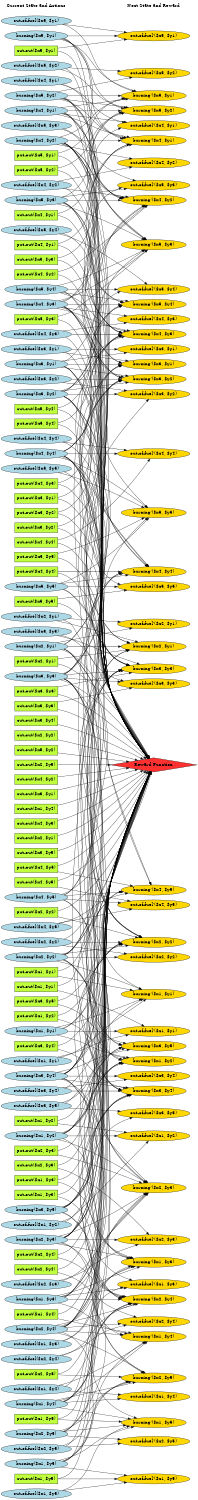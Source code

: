 digraph G {
	graph [bb="0,0,718.8,5465.4",
		fontname=Helvetica,
		fontsize=16,
		rankdir=LR,
		ranksep=2.00,
		ratio=auto,
		size="7.5,10"
	];
	node [fontsize=16,
		label="\N"
	];
	{
		graph [rank=same];
		"cut-out($x4, $y4)"	[color=black,
			fillcolor=olivedrab1,
			height=0.5,
			pos="129.4,3489.4",
			shape=box,
			style=filled,
			width=2.1944];
		"put-out($x1, $y1)"	[color=black,
			fillcolor=olivedrab1,
			height=0.5,
			pos="129.4,1919.4",
			shape=box,
			style=filled,
			width=2.2083];
		"out-of-fuel($x5, $y3)"	[color=black,
			fillcolor=lightblue,
			height=0.51069,
			pos="129.4,5010.4",
			shape=ellipse,
			style=filled,
			width=3.5945];
		"burning($x5, $y1)"	[color=black,
			fillcolor=lightblue,
			height=0.51069,
			pos="129.4,5338.4",
			shape=ellipse,
			style=filled,
			width=3.2213];
		"burning($x1, $y4)"	[color=black,
			fillcolor=lightblue,
			height=0.51069,
			pos="129.4,344.38",
			shape=ellipse,
			style=filled,
			width=3.2213];
		"out-of-fuel($x2, $y3)"	[color=black,
			fillcolor=lightblue,
			height=0.51069,
			pos="129.4,780.38",
			shape=ellipse,
			style=filled,
			width=3.5945];
		"cut-out($x1, $y5)"	[color=black,
			fillcolor=olivedrab1,
			height=0.5,
			pos="129.4,72.385",
			shape=box,
			style=filled,
			width=2.1944];
		"cut-out($x2, $y2)"	[color=black,
			fillcolor=olivedrab1,
			height=0.5,
			pos="129.4,2785.4",
			shape=box,
			style=filled,
			width=2.1944];
		"burning($x4, $y3)"	[color=black,
			fillcolor=lightblue,
			height=0.51069,
			pos="129.4,4359.4",
			shape=ellipse,
			style=filled,
			width=3.2213];
		"put-out($x3, $y3)"	[color=black,
			fillcolor=olivedrab1,
			height=0.5,
			pos="129.4,2947.4",
			shape=box,
			style=filled,
			width=2.2083];
		"burning($x2, $y1)"	[color=black,
			fillcolor=lightblue,
			height=0.51069,
			pos="129.4,3109.4",
			shape=ellipse,
			style=filled,
			width=3.2213];
		"cut-out($x5, $y2)"	[color=black,
			fillcolor=olivedrab1,
			height=0.5,
			pos="129.4,2731.4",
			shape=box,
			style=filled,
			width=2.1944];
		"out-of-fuel($x4, $y5)"	[color=black,
			fillcolor=lightblue,
			height=0.51069,
			pos="129.4,2083.4",
			shape=ellipse,
			style=filled,
			width=3.5945];
		"out-of-fuel($x5, $y4)"	[color=black,
			fillcolor=lightblue,
			height=0.51069,
			pos="129.4,4630.4",
			shape=ellipse,
			style=filled,
			width=3.5945];
		"cut-out($x4, $y3)"	[color=black,
			fillcolor=olivedrab1,
			height=0.5,
			pos="129.4,2461.4",
			shape=box,
			style=filled,
			width=2.1944];
		"burning($x5, $y2)"	[color=black,
			fillcolor=lightblue,
			height=0.51069,
			pos="129.4,5120.4",
			shape=ellipse,
			style=filled,
			width=3.2213];
		"burning($x1, $y3)"	[color=black,
			fillcolor=lightblue,
			height=0.51069,
			pos="129.4,725.38",
			shape=ellipse,
			style=filled,
			width=3.2213];
		"out-of-fuel($x2, $y4)"	[color=black,
			fillcolor=lightblue,
			height=0.51069,
			pos="129.4,507.38",
			shape=ellipse,
			style=filled,
			width=3.5945];
		"put-out($x4, $y1)"	[color=black,
			fillcolor=olivedrab1,
			height=0.5,
			pos="129.4,4576.4",
			shape=box,
			style=filled,
			width=2.2083];
		"put-out($x3, $y2)"	[color=black,
			fillcolor=olivedrab1,
			height=0.5,
			pos="129.4,3597.4",
			shape=box,
			style=filled,
			width=2.2083];
		"cut-out($x2, $y1)"	[color=black,
			fillcolor=olivedrab1,
			height=0.5,
			pos="129.4,2407.4",
			shape=box,
			style=filled,
			width=2.1944];
		"burning($x4, $y4)"	[color=black,
			fillcolor=lightblue,
			height=0.51069,
			pos="129.4,3814.4",
			shape=ellipse,
			style=filled,
			width=3.2213];
		"burning($x2, $y2)"	[color=black,
			fillcolor=lightblue,
			height=0.51069,
			pos="129.4,1973.4",
			shape=ellipse,
			style=filled,
			width=3.2213];
		"cut-out($x5, $y1)"	[color=black,
			fillcolor=olivedrab1,
			height=0.5,
			pos="129.4,5284.4",
			shape=box,
			style=filled,
			width=2.1944];
		"burning($x3, $y5)"	[color=black,
			fillcolor=lightblue,
			height=0.51069,
			pos="129.4,1052.4",
			shape=ellipse,
			style=filled,
			width=3.2213];
		"put-out($x1, $y3)"	[color=black,
			fillcolor=olivedrab1,
			height=0.5,
			pos="129.4,1160.4",
			shape=box,
			style=filled,
			width=2.2083];
		"burning($x1, $y2)"	[color=black,
			fillcolor=lightblue,
			height=0.51069,
			pos="129.4,1322.4",
			shape=ellipse,
			style=filled,
			width=3.2213];
		"cut-out($x3, $y5)"	[color=black,
			fillcolor=olivedrab1,
			height=0.5,
			pos="129.4,2353.4",
			shape=box,
			style=filled,
			width=2.1944];
		"out-of-fuel($x5, $y5)"	[color=black,
			fillcolor=lightblue,
			height=0.51069,
			pos="129.4,3759.4",
			shape=ellipse,
			style=filled,
			width=3.5945];
		"put-out($x5, $y4)"	[color=black,
			fillcolor=olivedrab1,
			height=0.5,
			pos="129.4,3923.4",
			shape=box,
			style=filled,
			width=2.2083];
		"Current State and Actions"	[color=black,
			fillcolor=white,
			height=0.5,
			pos="129.4,5447.4",
			shape=plaintext,
			style=bold,
			width=3.2361];
		"out-of-fuel($x1, $y4)"	[color=black,
			fillcolor=lightblue,
			height=0.51069,
			pos="129.4,399.38",
			shape=ellipse,
			style=filled,
			width=3.5945];
		"burning($x5, $y3)"	[color=black,
			fillcolor=lightblue,
			height=0.51069,
			pos="129.4,4738.4",
			shape=ellipse,
			style=filled,
			width=3.2213];
		"out-of-fuel($x1, $y5)"	[color=black,
			fillcolor=lightblue,
			height=0.51069,
			pos="129.4,18.385",
			shape=ellipse,
			style=filled,
			width=3.5945];
		"burning($x4, $y5)"	[color=black,
			fillcolor=lightblue,
			height=0.51069,
			pos="129.4,2191.4",
			shape=ellipse,
			style=filled,
			width=3.2213];
		"out-of-fuel($x2, $y1)"	[color=black,
			fillcolor=lightblue,
			height=0.51069,
			pos="129.4,3219.4",
			shape=ellipse,
			style=filled,
			width=3.5945];
		"cut-out($x5, $y4)"	[color=black,
			fillcolor=olivedrab1,
			height=0.5,
			pos="129.4,3977.4",
			shape=box,
			style=filled,
			width=2.1944];
		"put-out($x3, $y1)"	[color=black,
			fillcolor=olivedrab1,
			height=0.5,
			pos="129.4,3651.4",
			shape=box,
			style=filled,
			width=2.2083];
		"out-of-fuel($x3, $y2)"	[color=black,
			fillcolor=lightblue,
			height=0.51069,
			pos="129.4,4086.4",
			shape=ellipse,
			style=filled,
			width=3.5945];
		"cut-out($x4, $y5)"	[color=black,
			fillcolor=olivedrab1,
			height=0.5,
			pos="129.4,2245.4",
			shape=box,
			style=filled,
			width=2.1944];
		"put-out($x1, $y2)"	[color=black,
			fillcolor=olivedrab1,
			height=0.5,
			pos="129.4,1757.4",
			shape=box,
			style=filled,
			width=2.2083];
		"burning($x1, $y1)"	[color=black,
			fillcolor=lightblue,
			height=0.51069,
			pos="129.4,1703.4",
			shape=ellipse,
			style=filled,
			width=3.2213];
		"put-out($x5, $y5)"	[color=black,
			fillcolor=olivedrab1,
			height=0.5,
			pos="129.4,3435.4",
			shape=box,
			style=filled,
			width=2.2083];
		"put-out($x2, $y1)"	[color=black,
			fillcolor=olivedrab1,
			height=0.5,
			pos="129.4,3055.4",
			shape=box,
			style=filled,
			width=2.2083];
		"out-of-fuel($x1, $y3)"	[color=black,
			fillcolor=lightblue,
			height=0.51069,
			pos="129.4,562.38",
			shape=ellipse,
			style=filled,
			width=3.5945];
		"burning($x5, $y4)"	[color=black,
			fillcolor=lightblue,
			height=0.51069,
			pos="129.4,4414.4",
			shape=ellipse,
			style=filled,
			width=3.2213];
		"out-of-fuel($x2, $y2)"	[color=black,
			fillcolor=lightblue,
			height=0.51069,
			pos="129.4,2028.4",
			shape=ellipse,
			style=filled,
			width=3.5945];
		"cut-out($x5, $y3)"	[color=black,
			fillcolor=olivedrab1,
			height=0.5,
			pos="129.4,4522.4",
			shape=box,
			style=filled,
			width=2.1944];
		"out-of-fuel($x3, $y1)"	[color=black,
			fillcolor=lightblue,
			height=0.51069,
			pos="129.4,4196.4",
			shape=ellipse,
			style=filled,
			width=3.5945];
		"put-out($x1, $y5)"	[color=black,
			fillcolor=olivedrab1,
			height=0.5,
			pos="129.4,290.38",
			shape=box,
			style=filled,
			width=2.2083];
		"out-of-fuel($x4, $y2)"	[color=black,
			fillcolor=lightblue,
			height=0.51069,
			pos="129.4,4793.4",
			shape=ellipse,
			style=filled,
			width=3.5945];
		"put-out($x5, $y2)"	[color=black,
			fillcolor=olivedrab1,
			height=0.5,
			pos="129.4,4847.4",
			shape=box,
			style=filled,
			width=2.2083];
		"cut-out($x3, $y3)"	[color=black,
			fillcolor=olivedrab1,
			height=0.5,
			pos="129.4,2893.4",
			shape=box,
			style=filled,
			width=2.1944];
		"put-out($x2, $y2)"	[color=black,
			fillcolor=olivedrab1,
			height=0.5,
			pos="129.4,2137.4",
			shape=box,
			style=filled,
			width=2.2083];
		"burning($x5, $y5)"	[color=black,
			fillcolor=lightblue,
			height=0.51069,
			pos="129.4,3327.4",
			shape=ellipse,
			style=filled,
			width=3.2213];
		"out-of-fuel($x1, $y2)"	[color=black,
			fillcolor=lightblue,
			height=0.51069,
			pos="129.4,997.38",
			shape=ellipse,
			style=filled,
			width=3.5945];
		"burning($x3, $y2)"	[color=black,
			fillcolor=lightblue,
			height=0.51069,
			pos="129.4,4031.4",
			shape=ellipse,
			style=filled,
			width=3.2213];
		"burning($x2, $y5)"	[color=black,
			fillcolor=lightblue,
			height=0.51069,
			pos="129.4,236.38",
			shape=ellipse,
			style=filled,
			width=3.2213];
		"out-of-fuel($x3, $y4)"	[color=black,
			fillcolor=lightblue,
			height=0.51069,
			pos="129.4,1485.4",
			shape=ellipse,
			style=filled,
			width=3.5945];
		"put-out($x4, $y4)"	[color=black,
			fillcolor=olivedrab1,
			height=0.5,
			pos="129.4,3381.4",
			shape=box,
			style=filled,
			width=2.2083];
		"cut-out($x1, $y1)"	[color=black,
			fillcolor=olivedrab1,
			height=0.5,
			pos="129.4,1865.4",
			shape=box,
			style=filled,
			width=2.1944];
		"put-out($x1, $y4)"	[color=black,
			fillcolor=olivedrab1,
			height=0.5,
			pos="129.4,671.38",
			shape=box,
			style=filled,
			width=2.2083];
		"out-of-fuel($x4, $y1)"	[color=black,
			fillcolor=lightblue,
			height=0.51069,
			pos="129.4,5175.4",
			shape=ellipse,
			style=filled,
			width=3.5945];
		"put-out($x2, $y3)"	[color=black,
			fillcolor=olivedrab1,
			height=0.5,
			pos="129.4,1268.4",
			shape=box,
			style=filled,
			width=2.2083];
		"put-out($x5, $y3)"	[color=black,
			fillcolor=olivedrab1,
			height=0.5,
			pos="129.4,4305.4",
			shape=box,
			style=filled,
			width=2.2083];
		"cut-out($x3, $y4)"	[color=black,
			fillcolor=olivedrab1,
			height=0.5,
			pos="129.4,2839.4",
			shape=box,
			style=filled,
			width=2.1944];
		"out-of-fuel($x1, $y1)"	[color=black,
			fillcolor=lightblue,
			height=0.51069,
			pos="129.4,1595.4",
			shape=ellipse,
			style=filled,
			width=3.5945];
		"burning($x3, $y1)"	[color=black,
			fillcolor=lightblue,
			height=0.51069,
			pos="129.4,4141.4",
			shape=ellipse,
			style=filled,
			width=3.2213];
		"cut-out($x5, $y5)"	[color=black,
			fillcolor=olivedrab1,
			height=0.5,
			pos="129.4,3273.4",
			shape=box,
			style=filled,
			width=2.1944];
		"out-of-fuel($x3, $y3)"	[color=black,
			fillcolor=lightblue,
			height=0.51069,
			pos="129.4,3164.4",
			shape=ellipse,
			style=filled,
			width=3.5945];
		"cut-out($x2, $y5)"	[color=black,
			fillcolor=olivedrab1,
			height=0.5,
			pos="129.4,2677.4",
			shape=box,
			style=filled,
			width=2.1944];
		"put-out($x4, $y5)"	[color=black,
			fillcolor=olivedrab1,
			height=0.5,
			pos="129.4,2299.4",
			shape=box,
			style=filled,
			width=2.2083];
		"cut-out($x1, $y2)"	[color=black,
			fillcolor=olivedrab1,
			height=0.5,
			pos="129.4,1376.4",
			shape=box,
			style=filled,
			width=2.1944];
		"out-of-fuel($x5, $y1)"	[color=black,
			fillcolor=lightblue,
			height=0.51069,
			pos="129.4,5393.4",
			shape=ellipse,
			style=filled,
			width=3.5945];
		"cut-out($x4, $y2)"	[color=black,
			fillcolor=olivedrab1,
			height=0.5,
			pos="129.4,2623.4",
			shape=box,
			style=filled,
			width=2.1944];
		"out-of-fuel($x4, $y4)"	[color=black,
			fillcolor=lightblue,
			height=0.51069,
			pos="129.4,3869.4",
			shape=ellipse,
			style=filled,
			width=3.5945];
		"cut-out($x3, $y1)"	[color=black,
			fillcolor=olivedrab1,
			height=0.5,
			pos="129.4,2569.4",
			shape=box,
			style=filled,
			width=2.1944];
		"put-out($x2, $y4)"	[color=black,
			fillcolor=olivedrab1,
			height=0.5,
			pos="129.4,888.38",
			shape=box,
			style=filled,
			width=2.2083];
		"cut-out($x1, $y3)"	[color=black,
			fillcolor=olivedrab1,
			height=0.5,
			pos="129.4,1106.4",
			shape=box,
			style=filled,
			width=2.1944];
		"burning($x3, $y4)"	[color=black,
			fillcolor=lightblue,
			height=0.51069,
			pos="129.4,1540.4",
			shape=ellipse,
			style=filled,
			width=3.2213];
		"put-out($x4, $y2)"	[color=black,
			fillcolor=olivedrab1,
			height=0.5,
			pos="129.4,4468.4",
			shape=box,
			style=filled,
			width=2.2083];
		"burning($x4, $y1)"	[color=black,
			fillcolor=lightblue,
			height=0.51069,
			pos="129.4,5065.4",
			shape=ellipse,
			style=filled,
			width=3.2213];
		"out-of-fuel($x2, $y5)"	[color=black,
			fillcolor=lightblue,
			height=0.51069,
			pos="129.4,181.38",
			shape=ellipse,
			style=filled,
			width=3.5945];
		"put-out($x3, $y5)"	[color=black,
			fillcolor=olivedrab1,
			height=0.5,
			pos="129.4,1811.4",
			shape=box,
			style=filled,
			width=2.2083];
		"cut-out($x2, $y4)"	[color=black,
			fillcolor=olivedrab1,
			height=0.5,
			pos="129.4,834.38",
			shape=box,
			style=filled,
			width=2.1944];
		"burning($x2, $y3)"	[color=black,
			fillcolor=lightblue,
			height=0.51069,
			pos="129.4,942.38",
			shape=ellipse,
			style=filled,
			width=3.2213];
		"out-of-fuel($x5, $y2)"	[color=black,
			fillcolor=lightblue,
			height=0.51069,
			pos="129.4,5230.4",
			shape=ellipse,
			style=filled,
			width=3.5945];
		"out-of-fuel($x4, $y3)"	[color=black,
			fillcolor=lightblue,
			height=0.51069,
			pos="129.4,4251.4",
			shape=ellipse,
			style=filled,
			width=3.5945];
		"cut-out($x4, $y1)"	[color=black,
			fillcolor=olivedrab1,
			height=0.5,
			pos="129.4,4684.4",
			shape=box,
			style=filled,
			width=2.1944];
		"cut-out($x3, $y2)"	[color=black,
			fillcolor=olivedrab1,
			height=0.5,
			pos="129.4,3543.4",
			shape=box,
			style=filled,
			width=2.1944];
		"put-out($x5, $y1)"	[color=black,
			fillcolor=olivedrab1,
			height=0.5,
			pos="129.4,4901.4",
			shape=box,
			style=filled,
			width=2.2083];
		"put-out($x2, $y5)"	[color=black,
			fillcolor=olivedrab1,
			height=0.5,
			pos="129.4,453.38",
			shape=box,
			style=filled,
			width=2.2083];
		"burning($x1, $y5)"	[color=black,
			fillcolor=lightblue,
			height=0.51069,
			pos="129.4,126.38",
			shape=ellipse,
			style=filled,
			width=3.2213];
		"cut-out($x1, $y4)"	[color=black,
			fillcolor=olivedrab1,
			height=0.5,
			pos="129.4,2515.4",
			shape=box,
			style=filled,
			width=2.1944];
		"burning($x3, $y3)"	[color=black,
			fillcolor=lightblue,
			height=0.51069,
			pos="129.4,3001.4",
			shape=ellipse,
			style=filled,
			width=3.2213];
		"cut-out($x2, $y3)"	[color=black,
			fillcolor=olivedrab1,
			height=0.5,
			pos="129.4,1214.4",
			shape=box,
			style=filled,
			width=2.1944];
		"burning($x2, $y4)"	[color=black,
			fillcolor=lightblue,
			height=0.51069,
			pos="129.4,617.38",
			shape=ellipse,
			style=filled,
			width=3.2213];
		"burning($x4, $y2)"	[color=black,
			fillcolor=lightblue,
			height=0.51069,
			pos="129.4,4955.4",
			shape=ellipse,
			style=filled,
			width=3.2213];
		"put-out($x3, $y4)"	[color=black,
			fillcolor=olivedrab1,
			height=0.5,
			pos="129.4,1649.4",
			shape=box,
			style=filled,
			width=2.2083];
		"out-of-fuel($x3, $y5)"	[color=black,
			fillcolor=lightblue,
			height=0.51069,
			pos="129.4,1430.4",
			shape=ellipse,
			style=filled,
			width=3.5945];
		"put-out($x4, $y3)"	[color=black,
			fillcolor=olivedrab1,
			height=0.5,
			pos="129.4,3705.4",
			shape=box,
			style=filled,
			width=2.2083];
	}
	{
		graph [rank=same];
		"out-of-fuel'($x3, $y1)"	[color=black,
			fillcolor=gold1,
			height=0.51069,
			pos="560.8,4196.4",
			shape=ellipse,
			style=filled,
			width=3.6927];
		"out-of-fuel'($x2, $y4)"	[color=black,
			fillcolor=gold1,
			height=0.51069,
			pos="560.8,631.38",
			shape=ellipse,
			style=filled,
			width=3.6927];
		"burning'($x1, $y1)"	[color=black,
			fillcolor=gold1,
			height=0.51069,
			pos="560.8,1839.4",
			shape=ellipse,
			style=filled,
			width=3.3195];
		"burning'($x4, $y1)"	[color=black,
			fillcolor=gold1,
			height=0.51069,
			pos="560.8,4955.4",
			shape=ellipse,
			style=filled,
			width=3.3195];
		"out-of-fuel'($x5, $y3)"	[color=black,
			fillcolor=gold1,
			height=0.51069,
			pos="560.8,4793.4",
			shape=ellipse,
			style=filled,
			width=3.6927];
		"burning'($x3, $y3)"	[color=black,
			fillcolor=gold1,
			height=0.51069,
			pos="560.8,3027.4",
			shape=ellipse,
			style=filled,
			width=3.3195];
		"Next State and Reward"	[color=black,
			fillcolor=white,
			height=0.5,
			pos="560.8,5447.4",
			shape=plaintext,
			style=bold,
			width=2.9167];
		"out-of-fuel'($x2, $y5)"	[color=black,
			fillcolor=gold1,
			height=0.51069,
			pos="560.8,202.38",
			shape=ellipse,
			style=filled,
			width=3.6927];
		"out-of-fuel'($x5, $y2)"	[color=black,
			fillcolor=gold1,
			height=0.51069,
			pos="560.8,5203.4",
			shape=ellipse,
			style=filled,
			width=3.6927];
		"burning'($x3, $y2)"	[color=black,
			fillcolor=gold1,
			height=0.51069,
			pos="560.8,4086.4",
			shape=ellipse,
			style=filled,
			width=3.3195];
		"out-of-fuel'($x4, $y4)"	[color=black,
			fillcolor=gold1,
			height=0.51069,
			pos="560.8,3814.4",
			shape=ellipse,
			style=filled,
			width=3.6927];
		"burning'($x4, $y3)"	[color=black,
			fillcolor=gold1,
			height=0.51069,
			pos="560.8,4251.4",
			shape=ellipse,
			style=filled,
			width=3.3195];
		"out-of-fuel'($x5, $y5)"	[color=black,
			fillcolor=gold1,
			height=0.51069,
			pos="560.8,3327.4",
			shape=ellipse,
			style=filled,
			width=3.6927];
		"burning'($x3, $y5)"	[color=black,
			fillcolor=gold1,
			height=0.51069,
			pos="560.8,1650.4",
			shape=ellipse,
			style=filled,
			width=3.3195];
		"out-of-fuel'($x1, $y1)"	[color=black,
			fillcolor=gold1,
			height=0.51069,
			pos="560.8,1705.4",
			shape=ellipse,
			style=filled,
			width=3.6927];
		"burning'($x2, $y4)"	[color=black,
			fillcolor=gold1,
			height=0.51069,
			pos="560.8,712.38",
			shape=ellipse,
			style=filled,
			width=3.3195];
		"burning'($x5, $y1)"	[color=black,
			fillcolor=gold1,
			height=0.51069,
			pos="560.8,5120.4",
			shape=ellipse,
			style=filled,
			width=3.3195];
		"burning'($x4, $y2)"	[color=black,
			fillcolor=gold1,
			height=0.51069,
			pos="560.8,4738.4",
			shape=ellipse,
			style=filled,
			width=3.3195];
		"out-of-fuel'($x5, $y4)"	[color=black,
			fillcolor=gold1,
			height=0.51069,
			pos="560.8,4416.4",
			shape=ellipse,
			style=filled,
			width=3.6927];
		"burning'($x3, $y4)"	[color=black,
			fillcolor=gold1,
			height=0.51069,
			pos="560.8,1485.4",
			shape=ellipse,
			style=filled,
			width=3.3195];
		"burning'($x2, $y5)"	[color=black,
			fillcolor=gold1,
			height=0.51069,
			pos="560.8,430.38",
			shape=ellipse,
			style=filled,
			width=3.3195];
		"out-of-fuel'($x4, $y5)"	[color=black,
			fillcolor=gold1,
			height=0.51069,
			pos="560.8,2164.4",
			shape=ellipse,
			style=filled,
			width=3.6927];
		"burning'($x1, $y5)"	[color=black,
			fillcolor=gold1,
			height=0.51069,
			pos="560.8,283.38",
			shape=ellipse,
			style=filled,
			width=3.3195];
		"burning'($x4, $y5)"	[color=black,
			fillcolor=gold1,
			height=0.51069,
			pos="560.8,2219.4",
			shape=ellipse,
			style=filled,
			width=3.3195];
		"burning'($x5, $y2)"	[color=black,
			fillcolor=gold1,
			height=0.51069,
			pos="560.8,5065.4",
			shape=ellipse,
			style=filled,
			width=3.3195];
		"out-of-fuel'($x4, $y2)"	[color=black,
			fillcolor=gold1,
			height=0.51069,
			pos="560.8,4874.4",
			shape=ellipse,
			style=filled,
			width=3.6927];
		"out-of-fuel'($x1, $y3)"	[color=black,
			fillcolor=gold1,
			height=0.51069,
			pos="560.8,767.38",
			shape=ellipse,
			style=filled,
			width=3.6927];
		"Reward Function"	[color=black,
			fillcolor=firebrick1,
			height=0.72222,
			pos="560.8,2677.4",
			shape=diamond,
			style=filled,
			width=4.3889];
		"out-of-fuel'($x3, $y5)"	[color=black,
			fillcolor=gold1,
			height=0.51069,
			pos="560.8,1404.4",
			shape=ellipse,
			style=filled,
			width=3.6927];
		"burning'($x2, $y2)"	[color=black,
			fillcolor=gold1,
			height=0.51069,
			pos="560.8,2028.4",
			shape=ellipse,
			style=filled,
			width=3.3195];
		"burning'($x1, $y4)"	[color=black,
			fillcolor=gold1,
			height=0.51069,
			pos="560.8,576.38",
			shape=ellipse,
			style=filled,
			width=3.3195];
		"out-of-fuel'($x4, $y3)"	[color=black,
			fillcolor=gold1,
			height=0.51069,
			pos="560.8,4306.4",
			shape=ellipse,
			style=filled,
			width=3.6927];
		"out-of-fuel'($x1, $y2)"	[color=black,
			fillcolor=gold1,
			height=0.51069,
			pos="560.8,1322.4",
			shape=ellipse,
			style=filled,
			width=3.6927];
		"burning'($x4, $y4)"	[color=black,
			fillcolor=gold1,
			height=0.51069,
			pos="560.8,3382.4",
			shape=ellipse,
			style=filled,
			width=3.3195];
		"burning'($x5, $y3)"	[color=black,
			fillcolor=gold1,
			height=0.51069,
			pos="560.8,4577.4",
			shape=ellipse,
			style=filled,
			width=3.3195];
		"burning'($x2, $y3)"	[color=black,
			fillcolor=gold1,
			height=0.51069,
			pos="560.8,1132.4",
			shape=ellipse,
			style=filled,
			width=3.3195];
		"out-of-fuel'($x2, $y1)"	[color=black,
			fillcolor=gold1,
			height=0.51069,
			pos="560.8,3192.4",
			shape=ellipse,
			style=filled,
			width=3.6927];
		"out-of-fuel'($x3, $y4)"	[color=black,
			fillcolor=gold1,
			height=0.51069,
			pos="560.8,1540.4",
			shape=ellipse,
			style=filled,
			width=3.6927];
		"out-of-fuel'($x3, $y3)"	[color=black,
			fillcolor=gold1,
			height=0.51069,
			pos="560.8,2972.4",
			shape=ellipse,
			style=filled,
			width=3.6927];
		"burning'($x1, $y3)"	[color=black,
			fillcolor=gold1,
			height=0.51069,
			pos="560.8,861.38",
			shape=ellipse,
			style=filled,
			width=3.3195];
		"out-of-fuel'($x1, $y5)"	[color=black,
			fillcolor=gold1,
			height=0.51069,
			pos="560.8,72.385",
			shape=ellipse,
			style=filled,
			width=3.6927];
		"out-of-fuel'($x5, $y1)"	[color=black,
			fillcolor=gold1,
			height=0.51069,
			pos="560.8,5338.4",
			shape=ellipse,
			style=filled,
			width=3.6927];
		"burning'($x5, $y4)"	[color=black,
			fillcolor=gold1,
			height=0.51069,
			pos="560.8,4361.4",
			shape=ellipse,
			style=filled,
			width=3.3195];
		"burning'($x3, $y1)"	[color=black,
			fillcolor=gold1,
			height=0.51069,
			pos="560.8,4141.4",
			shape=ellipse,
			style=filled,
			width=3.3195];
		"out-of-fuel'($x2, $y2)"	[color=black,
			fillcolor=gold1,
			height=0.51069,
			pos="560.8,1973.4",
			shape=ellipse,
			style=filled,
			width=3.6927];
		"out-of-fuel'($x2, $y3)"	[color=black,
			fillcolor=gold1,
			height=0.51069,
			pos="560.8,942.38",
			shape=ellipse,
			style=filled,
			width=3.6927];
		"out-of-fuel'($x3, $y2)"	[color=black,
			fillcolor=gold1,
			height=0.51069,
			pos="560.8,4031.4",
			shape=ellipse,
			style=filled,
			width=3.6927];
		"burning'($x1, $y2)"	[color=black,
			fillcolor=gold1,
			height=0.51069,
			pos="560.8,1595.4",
			shape=ellipse,
			style=filled,
			width=3.3195];
		"out-of-fuel'($x1, $y4)"	[color=black,
			fillcolor=gold1,
			height=0.51069,
			pos="560.8,351.38",
			shape=ellipse,
			style=filled,
			width=3.6927];
		"out-of-fuel'($x4, $y1)"	[color=black,
			fillcolor=gold1,
			height=0.51069,
			pos="560.8,5010.4",
			shape=ellipse,
			style=filled,
			width=3.6927];
		"burning'($x5, $y5)"	[color=black,
			fillcolor=gold1,
			height=0.51069,
			pos="560.8,3598.4",
			shape=ellipse,
			style=filled,
			width=3.3195];
		"burning'($x2, $y1)"	[color=black,
			fillcolor=gold1,
			height=0.51069,
			pos="560.8,3109.4",
			shape=ellipse,
			style=filled,
			width=3.3195];
	}
	"cut-out($x4, $y4)" -> "out-of-fuel'($x4, $y4)"	[color=black,
		pos="e,547.31,3796.1 208.62,3498.4 225.82,3502.4 243.46,3508.1 258.8,3516.4 388.14,3586 498.89,3728.4 541.32,3787.6",
		style=solid];
	"cut-out($x4, $y4)" -> "Reward Function"	[pos="e,543.33,2700.7 208.5,3486.7 226.88,3482.6 245.09,3475.2 258.8,3462.4 432.8,3299.2 309.74,3165 402.8,2945.4 441.03,2855.2 504.08,\
2758 537.46,2709.2"];
	"put-out($x1, $y1)" -> "burning'($x1, $y1)"	[color=black,
		pos="e,484.06,1853.5 209.16,1904.7 284.12,1890.7 396.64,1869.8 473.88,1855.4",
		style=solid];
	"put-out($x1, $y1)" -> "Reward Function"	[pos="e,551.25,2652.9 209.15,1923.6 227,1927.7 244.79,1934.7 258.8,1946.4 317.16,1994.9 499.42,2505.4 547.87,2643.2"];
	"out-of-fuel($x5, $y3)" -> "out-of-fuel'($x5, $y3)"	[color=black,
		pos="e,493.68,4809.4 220.32,4997.3 233.64,4993.5 246.89,4988.6 258.8,4982.4 336.45,4941.6 327.66,4892.7 402.8,4847.4 427.65,4832.4 457.22,\
4820.9 483.97,4812.4",
		style=solid];
	"out-of-fuel($x5, $y3)" -> "burning'($x5, $y3)"	[color=black,
		pos="e,532.94,4595.5 228.69,4998.4 239.48,4994.4 249.8,4989.2 258.8,4982.4 367.5,4900 317.43,4817.8 402.8,4711.4 438.47,4666.9 490.41,\
4626 524.64,4601.4",
		style=solid];
	"burning($x5, $y1)" -> "burning'($x4, $y1)"	[color=black,
		pos="e,447.59,4961.4 227.54,5328.5 238.85,5324.4 249.61,5318.9 258.8,5311.4 382.38,5211 277.69,5081.9 402.8,4983.4 413.2,4975.2 425.2,\
4969.1 437.82,4964.6",
		style=solid];
	"burning($x5, $y1)" -> "burning'($x5, $y1)"	[color=black,
		pos="e,497.91,5136 218.61,5326.5 232.51,5322.8 246.38,5317.9 258.8,5311.4 336.61,5270.9 327.92,5222.1 402.8,5176.4 428.99,5160.4 460.41,\
5148.1 488.23,5139.1",
		style=solid];
	"burning($x5, $y1)" -> "burning'($x4, $y2)"	[color=black,
		pos="e,444.92,4743.1 230.3,5329.2 240.81,5324.9 250.63,5319.2 258.8,5311.4 440.42,5138.8 218.55,4936.1 402.8,4766.4 412.2,4757.7 423.31,\
4751.3 435.22,4746.5",
		style=solid];
	"burning($x5, $y1)" -> "burning'($x5, $y2)"	[color=black,
		pos="e,451.09,5072.9 224.07,5327.7 236.39,5323.8 248.35,5318.5 258.8,5311.4 354.82,5246.1 305.78,5157.2 402.8,5093.4 414.44,5085.7 427.56,\
5080 441.13,5075.7",
		style=solid];
	"burning($x5, $y1)" -> "Reward Function"	[pos="e,541.19,2700.3 233.11,5330.1 242.86,5325.7 251.73,5319.6 258.8,5311.4 430.91,5112 326.14,3197.4 402.8,2945.4 431.3,2851.7 498.37,\
2756.1 534.95,2708.4"];
	"burning($x5, $y1)" -> "out-of-fuel'($x5, $y1)"	[color=black,
		pos="e,427.69,5338.4 245.47,5338.4 298.33,5338.4 361.53,5338.4 417.36,5338.4",
		style=solid];
	"burning($x1, $y4)" -> "burning'($x2, $y4)"	[color=black,
		pos="e,482.16,698.38 225.23,354.84 237.3,359.02 248.88,364.7 258.8,372.38 371.27,459.59 295.6,564.78 402.8,658.38 422.45,675.54 447.82,\
687.31 472.42,695.37",
		style=solid];
	"burning($x1, $y4)" -> "burning'($x2, $y5)"	[color=black,
		pos="e,487.34,415.87 202.27,358.78 278.17,373.98 397.65,397.91 477.34,413.87",
		style=solid];
	"burning($x1, $y4)" -> "burning'($x1, $y5)"	[color=black,
		pos="e,472.25,295.82 216.26,332.19 287.21,322.11 387.93,307.8 461.98,297.28",
		style=solid];
	"burning($x1, $y4)" -> "Reward Function"	[pos="e,548.36,2653.3 231.78,353.02 242.04,357.6 251.38,363.87 258.8,372.38 395.94,529.88 358.65,2042.3 402.8,2246.4 436,2399.9 511.23,\
2572.7 544.02,2643.9"];
	"burning($x1, $y4)" -> "burning'($x1, $y4)"	[color=black,
		pos="e,535.8,558.36 212.35,357.36 228.1,361.21 244.23,366.13 258.8,372.38 315.71,396.79 462.18,503.6 527.51,552.18",
		style=solid];
	"burning($x1, $y4)" -> "burning'($x2, $y3)"	[color=black,
		pos="e,535.5,1114.2 229.54,353.84 240.38,358.24 250.48,364.25 258.8,372.38 453.91,563.25 271.55,730.07 402.8,969.38 434.29,1026.8 491.31,\
1078.5 527.28,1107.7",
		style=solid];
	"burning($x1, $y4)" -> "burning'($x1, $y3)"	[color=black,
		pos="e,492.46,846.18 227.87,354.22 239.19,358.53 249.86,364.41 258.8,372.38 406.7,504.29 267.99,649.13 402.8,794.38 424.08,817.32 454.51,\
832.73 482.92,842.92",
		style=solid];
	"burning($x1, $y4)" -> "out-of-fuel'($x1, $y4)"	[color=black,
		pos="e,428.53,349.24 244.91,346.25 298.23,347.12 362.17,348.16 418.47,349.08",
		style=solid];
	"out-of-fuel($x2, $y3)" -> "burning'($x2, $y3)"	[color=black,
		pos="e,541.66,1114 224.53,792.86 236.52,796.53 248.26,801.27 258.8,807.38 342.13,855.73 337.37,898.68 402.8,969.38 448.51,1018.8 503.33,\
1075 534.61,1106.9",
		style=solid];
	"out-of-fuel($x2, $y3)" -> "out-of-fuel'($x2, $y3)"	[color=black,
		pos="e,503.26,925.67 214.69,794.26 229.61,797.8 244.84,802.13 258.8,807.38 327.53,833.24 335.81,858.32 402.8,888.38 431.85,901.42 465.07,\
913.26 493.44,922.51",
		style=solid];
	"cut-out($x1, $y5)" -> "Reward Function"	[pos="e,548.27,2653.3 208.4,72.795 227.46,76.788 246.03,84.682 258.8,99.385 415.6,279.88 353.39,2012.5 402.8,2246.4 435.26,2400.1 510.89,\
2572.8 543.91,2644"];
	"cut-out($x1, $y5)" -> "out-of-fuel'($x1, $y5)"	[color=black,
		pos="e,427.7,72.385 208.66,72.385 266.88,72.385 347.95,72.385 417.52,72.385",
		style=solid];
	"cut-out($x2, $y2)" -> "Reward Function"	[pos="e,502.34,2693.9 208.64,2769.7 225.24,2766.1 242.63,2762.3 258.8,2758.4 339.56,2739 431.66,2713.8 492.48,2696.7"];
	"burning($x4, $y3)" -> "burning'($x3, $y3)"	[color=black,
		pos="e,471.94,3039.9 232.36,4350.9 242.32,4346.5 251.44,4340.5 258.8,4332.4 635.52,3919.1 53.66,3519.2 402.8,3082.4 417.79,3063.6 439.6,\
3051.3 462.22,3043.1",
		style=solid];
	"burning($x4, $y3)" -> "burning'($x3, $y2)"	[color=black,
		pos="e,451.09,4093.9 224.07,4348.7 236.39,4344.8 248.35,4339.5 258.8,4332.4 354.82,4267.1 305.78,4178.2 402.8,4114.4 414.44,4106.7 427.56,\
4101 441.13,4096.7",
		style=solid];
	"burning($x4, $y3)" -> "burning'($x4, $y3)"	[color=black,
		pos="e,473.23,4264 205.54,4345.5 223.13,4341.7 241.73,4337.3 258.8,4332.4 324.34,4313.5 336.98,4297.2 402.8,4279.4 422.12,4274.2 443.05,\
4269.6 463.13,4265.9",
		style=solid];
	"burning($x4, $y3)" -> "burning'($x4, $y2)"	[color=black,
		pos="e,534.52,4720.3 222.75,4370.4 235.53,4374.5 247.97,4380 258.8,4387.4 354.34,4452.7 326.04,4517.8 402.8,4604.4 440.92,4647.4 492.91,\
4689.1 526.42,4714.3",
		style=solid];
	"burning($x4, $y3)" -> "burning'($x3, $y4)"	[color=black,
		pos="e,442.39,1488.1 233.5,4351.1 243.11,4346.6 251.84,4340.5 258.8,4332.4 666.38,3855.6 -12.064,1983.9 402.8,1513.4 411.18,1503.9 421.58,\
1496.9 433.02,1491.8",
		style=solid];
	"burning($x4, $y3)" -> "burning'($x5, $y2)"	[color=black,
		pos="e,444.52,5061.1 229.69,4368.7 240.51,4373.1 250.56,4379.2 258.8,4387.4 468.38,4596.3 189.27,4832.5 402.8,5037.4 412.02,5046.2 423.03,\
5052.8 434.86,5057.6",
		style=solid];
	"burning($x4, $y3)" -> "Reward Function"	[pos="e,541.58,2700.5 232.76,4350.8 242.58,4346.4 251.56,4340.4 258.8,4332.4 466.26,4102.2 306.3,3239.9 402.8,2945.4 433.3,2852.3 499.53,\
2756.4 535.45,2708.6"];
	"burning($x4, $y3)" -> "out-of-fuel'($x4, $y3)"	[color=black,
		pos="e,461.01,4318.6 221.47,4348.1 288.46,4339.9 379.81,4328.6 450.7,4319.9",
		style=solid];
	"burning($x4, $y3)" -> "burning'($x4, $y4)"	[color=black,
		pos="e,538.86,3400.7 231.48,4350.5 241.66,4346.1 251.07,4340.3 258.8,4332.4 499.73,4086.5 256.15,3882.8 402.8,3571.4 434.31,3504.5 495.16,\
3441.5 531.15,3407.8",
		style=solid];
	"burning($x4, $y3)" -> "burning'($x5, $y3)"	[color=black,
		pos="e,537.16,4559.1 211.17,4372.5 227.26,4376.4 243.81,4381.2 258.8,4387.4 365.51,4431.1 476.59,4512 528.97,4552.7",
		style=solid];
	"burning($x4, $y3)" -> "burning'($x5, $y4)"	[color=black,
		pos="e,441.04,4360.8 245.47,4359.9 302.66,4360.2 371.95,4360.5 430.92,4360.8",
		style=solid];
	"put-out($x3, $y3)" -> "burning'($x3, $y3)"	[color=black,
		pos="e,481.51,3013.6 209.03,2962.7 263.41,2973.2 337.46,2987.3 402.8,2999.4 425.1,3003.5 449.19,3007.8 471.65,3011.9",
		style=solid];
	"put-out($x3, $y3)" -> "Reward Function"	[pos="e,539.29,2700 209.05,2937 225.96,2933.1 243.37,2927.7 258.8,2920.4 373.35,2866 482.66,2759.7 532.15,2707.6"];
	"burning($x2, $y1)" -> "burning'($x1, $y1)"	[color=black,
		pos="e,516.8,1856.5 232.27,3100.8 242.24,3096.4 251.39,3090.4 258.8,3082.4 603.77,2708.2 137.08,2380.4 402.8,1946.4 426.99,1906.9 471.89,\
1878.5 507.5,1861",
		style=solid];
	"burning($x2, $y1)" -> "burning'($x3, $y2)"	[color=black,
		pos="e,443.48,4082.6 230.82,3118.5 241.31,3123 250.98,3129.1 258.8,3137.4 542.9,3438.9 112.99,3762.3 402.8,4058.4 411.66,4067.4 422.38,\
4074.2 433.99,4079.1",
		style=solid];
	"burning($x2, $y1)" -> "Reward Function"	[pos="e,545.38,2701 223.05,3098.4 235.65,3094.5 247.96,3089.3 258.8,3082.4 335.49,3033.3 486.13,2796.8 540.03,2709.7"];
	"burning($x2, $y1)" -> "burning'($x2, $y2)"	[color=black,
		pos="e,518.12,2045.7 232.07,3100.6 242.08,3096.2 251.29,3090.3 258.8,3082.4 550.68,2773.7 178,2497.9 402.8,2137.4 427.7,2097.5 473.2,\
2068.3 508.83,2050.3",
		style=solid];
	"burning($x2, $y1)" -> "out-of-fuel'($x2, $y1)"	[color=black,
		pos="e,482.42,3177.4 203.73,3123.6 278.16,3137.9 393.38,3160.2 472.48,3175.5",
		style=solid];
	"burning($x2, $y1)" -> "burning'($x3, $y1)"	[color=black,
		pos="e,443.4,4137.7 230.89,3118.4 241.37,3122.9 251.01,3129 258.8,3137.4 558.09,3457.8 97.439,3798.7 402.8,4113.4 411.63,4122.5 422.31,\
4129.2 433.91,4134.1",
		style=solid];
	"burning($x2, $y1)" -> "burning'($x1, $y2)"	[color=black,
		pos="e,442.89,1598.6 232.81,3100.9 242.61,3096.4 251.58,3090.4 258.8,3082.4 476.3,2839.8 181.6,1862.6 402.8,1623.4 411.4,1614.1 421.95,\
1607.2 433.47,1602.2",
		style=solid];
	"burning($x2, $y1)" -> "burning'($x2, $y1)"	[color=black,
		pos="e,441.04,3109.4 245.47,3109.4 302.66,3109.4 371.95,3109.4 430.92,3109.4",
		style=solid];
	"cut-out($x5, $y2)" -> "Reward Function"	[pos="e,470.58,2688.6 208.66,2721.5 279.39,2712.6 383.84,2699.5 460.44,2689.9"];
	"out-of-fuel($x4, $y5)" -> "out-of-fuel'($x4, $y5)"	[color=black,
		pos="e,481.53,2149.6 208.16,2098.1 282.29,2112 393.8,2133.1 471.3,2147.7",
		style=solid];
	"out-of-fuel($x4, $y5)" -> "burning'($x4, $y5)"	[color=black,
		pos="e,466.3,2208 214.69,2097.3 229.61,2100.8 244.84,2105.1 258.8,2110.4 327.53,2136.2 333.68,2166.6 402.8,2191.4 419.73,2197.5 438.18,\
2202.3 456.29,2206",
		style=solid];
	"out-of-fuel($x5, $y4)" -> "out-of-fuel'($x5, $y4)"	[color=black,
		pos="e,536.76,4434.7 216.25,4616.7 230.71,4613.1 245.38,4608.8 258.8,4603.4 365.08,4560.7 475.94,4481.2 528.53,4441",
		style=solid];
	"out-of-fuel($x5, $y4)" -> "burning'($x5, $y4)"	[color=black,
		pos="e,451.57,4368.9 228,4618.3 238.91,4614.6 249.45,4609.7 258.8,4603.4 353.88,4539.3 306.75,4452 402.8,4389.4 414.68,4381.6 428.08,\
4375.9 441.92,4371.6",
		style=solid];
	"cut-out($x4, $y3)" -> "Reward Function"	[pos="e,532.97,2655.9 208.44,2473.2 225.38,2477 242.96,2482 258.8,2488.4 362.8,2530.4 470.87,2608 524.79,2649.5"];
	"burning($x5, $y2)" -> "burning'($x4, $y1)"	[color=black,
		pos="e,461.38,4965.6 213.97,5107.7 229.27,5103.8 244.81,5098.8 258.8,5092.4 331.72,5058.8 329.26,5015.5 402.8,4983.4 418.07,4976.7 434.84,\
4971.6 451.55,4967.8",
		style=solid];
	"burning($x5, $y2)" -> "out-of-fuel'($x5, $y2)"	[color=black,
		pos="e,482.42,5188.4 203.73,5134.6 278.16,5148.9 393.38,5171.2 472.48,5186.5",
		style=solid];
	"burning($x5, $y2)" -> "burning'($x4, $y3)"	[color=black,
		pos="e,443.69,4255.3 230.35,5111.3 240.98,5106.8 250.82,5100.7 258.8,5092.4 513.12,4827.8 143.48,4539 402.8,4279.4 411.76,4270.4 422.53,\
4263.8 434.18,4258.9",
		style=solid];
	"burning($x5, $y2)" -> "burning'($x5, $y1)"	[color=black,
		pos="e,441.04,5120.4 245.47,5120.4 302.66,5120.4 371.95,5120.4 430.92,5120.4",
		style=solid];
	"burning($x5, $y2)" -> "burning'($x4, $y2)"	[color=black,
		pos="e,447.61,4744.4 226.25,5110.2 238.03,5105.9 249.26,5100.2 258.8,5092.4 381.49,4992.2 278.22,4864.2 402.8,4766.4 413.21,4758.2 425.21,\
4752.1 437.84,4747.6",
		style=solid];
	"burning($x5, $y2)" -> "burning'($x5, $y2)"	[color=black,
		pos="e,468.31,5077.1 220.16,5108.9 289.66,5100 385.96,5087.7 458.27,5078.4",
		style=solid];
	"burning($x5, $y2)" -> "Reward Function"	[pos="e,541.25,2700.4 232.17,5111.7 242.29,5107.1 251.5,5100.9 258.8,5092.4 414.93,4911.3 332.5,3173.9 402.8,2945.4 431.59,2851.8 498.54,\
2756.1 535.02,2708.4"];
	"burning($x5, $y2)" -> "burning'($x5, $y3)"	[color=black,
		pos="e,531.03,4595.3 227.3,5110.4 238.78,5106.1 249.65,5100.3 258.8,5092.4 395.84,4974.1 298.68,4859.5 402.8,4711.4 435.29,4665.2 487.3,\
4625.1 522.47,4601.1",
		style=solid];
	"burning($x1, $y3)" -> "burning'($x2, $y4)"	[color=black,
		pos="e,443.39,715.91 243.5,721.96 301.75,720.2 372.98,718.04 433.08,716.22",
		style=solid];
	"burning($x1, $y3)" -> "out-of-fuel'($x1, $y3)"	[color=black,
		pos="e,451.7,756.81 228.38,734.97 291.71,741.16 374.51,749.26 441.51,755.81",
		style=solid];
	"burning($x1, $y3)" -> "Reward Function"	[pos="e,548.54,2653.3 231.62,734.16 241.9,738.71 251.3,744.94 258.8,753.38 480.12,1002.6 329.17,1921.3 402.8,2246.4 437.5,2399.6 511.92,\
2572.5 544.26,2643.9"];
	"burning($x1, $y3)" -> "burning'($x2, $y2)"	[color=black,
		pos="e,443.07,2025 231.46,734.3 241.78,738.83 251.22,745.01 258.8,753.38 633.14,1167.1 20.622,1593.9 402.8,2000.4 411.48,2009.6 422.08,\
2016.4 433.62,2021.4",
		style=solid];
	"burning($x1, $y3)" -> "burning'($x1, $y4)"	[color=black,
		pos="e,463.87,587.19 213.28,712.68 228.72,709 244.49,704.31 258.8,698.38 329.41,669.13 331.75,632.55 402.8,604.38 418.83,598.03 436.35,\
593.11 453.69,589.3",
		style=solid];
	"burning($x1, $y3)" -> "burning'($x2, $y3)"	[color=black,
		pos="e,540.03,1114.1 222.73,736.45 235.52,740.51 247.96,745.99 258.8,753.38 354.11,818.41 330.49,879.48 402.8,969.38 444.63,1021.4 500.08,\
1076.2 532.66,1107.1",
		style=solid];
	"burning($x1, $y3)" -> "burning'($x1, $y3)"	[color=black,
		pos="e,517.5,844.24 203.47,739.6 221.66,743.61 241.04,748.28 258.8,753.38 347.77,778.93 448.52,817.01 507.97,840.46",
		style=solid];
	"burning($x1, $y3)" -> "burning'($x1, $y2)"	[color=black,
		pos="e,443.69,1591.4 230.35,734.49 240.99,738.96 250.82,745.08 258.8,753.38 513.39,1018.3 143.19,1307.4 402.8,1567.4 411.75,1576.4 422.52,\
1583 434.18,1587.9",
		style=solid];
	"out-of-fuel($x2, $y4)" -> "out-of-fuel'($x2, $y4)"	[color=black,
		pos="e,464.58,618.57 209.94,521.79 226.29,525.56 243.25,530.09 258.8,535.38 325.81,558.18 335.37,581.87 402.8,603.38 419.23,608.63 436.95,\
612.97 454.37,616.55",
		style=solid];
	"out-of-fuel($x2, $y4)" -> "burning'($x2, $y4)"	[color=black,
		pos="e,497.1,696.71 219.05,520.69 232.75,524.45 246.44,529.25 258.8,535.38 334.19,572.81 329.72,616.63 402.8,658.38 428.99,673.35 460.01,\
685.11 487.53,693.77",
		style=solid];
	"put-out($x4, $y1)" -> "burning'($x4, $y1)"	[color=black,
		pos="e,481.58,4941.5 209,4581.3 226.75,4585.4 244.54,4592.2 258.8,4603.4 374.65,4694 292.79,4803.7 402.8,4901.4 422.21,4918.6 447.39,\
4930.4 471.88,4938.5",
		style=solid];
	"put-out($x4, $y1)" -> "Reward Function"	[pos="e,541.45,2700.4 209.19,4575.6 227.9,4571.5 246.09,4563.7 258.8,4549.4 496.53,4281.9 293.72,3286.2 402.8,2945.4 432.65,2852.1 499.15,\
2756.3 535.29,2708.5"];
	"put-out($x3, $y2)" -> "burning'($x3, $y2)"	[color=black,
		pos="e,445.92,4081.2 209.08,3600.8 227.13,3604.9 245.04,3612.1 258.8,3624.4 410.4,3759.7 249.14,3925.4 402.8,4058.4 412.64,4066.9 424.17,\
4073.2 436.42,4077.9",
		style=solid];
	"put-out($x3, $y2)" -> "Reward Function"	[pos="e,542.94,2700.5 208.9,3595.1 227.28,3591 245.39,3583.5 258.8,3570.4 462.29,3370.8 297.55,3210.3 402.8,2945.4 439.05,2854.1 503.15,\
2757.1 537.15,2708.7"];
	"cut-out($x2, $y1)" -> "Reward Function"	[pos="e,539.29,2654.8 208.71,2417.7 225.72,2421.6 243.26,2427 258.8,2434.4 373.35,2488.8 482.66,2595.1 532.15,2647.2"];
	"burning($x4, $y4)" -> "burning'($x3, $y3)"	[color=black,
		pos="e,474.67,3040.3 230.14,3805.1 240.81,3800.6 250.71,3794.6 258.8,3786.4 483.16,3559.1 192.74,3322.9 402.8,3082.4 419,3063.8 441.82,\
3051.5 465.05,3043.4",
		style=solid];
	"burning($x4, $y4)" -> "out-of-fuel'($x4, $y4)"	[color=black,
		pos="e,427.69,3814.4 245.47,3814.4 298.33,3814.4 361.53,3814.4 417.36,3814.4",
		style=solid];
	"burning($x4, $y4)" -> "burning'($x4, $y3)"	[color=black,
		pos="e,446.7,4245.8 227.3,3824.4 238.78,3828.7 249.65,3834.5 258.8,3842.4 395.84,3960.7 263.53,4107.7 402.8,4223.4 412.9,4231.8 424.65,\
4238 437.08,4242.6",
		style=solid];
	"burning($x4, $y4)" -> "burning'($x3, $y5)"	[color=black,
		pos="e,442.57,1653.3 232.16,3805.7 242.28,3801.1 251.5,3794.8 258.8,3786.4 565.62,3431 89.242,2027.9 402.8,1678.4 411.26,1669 421.72,\
1662 433.18,1656.9",
		style=solid];
	"burning($x4, $y4)" -> "burning'($x4, $y5)"	[color=black,
		pos="e,551.17,2237.9 231.07,3805.5 241.51,3801 251.1,3794.8 258.8,3786.4 431.7,3597.3 341.82,2891.3 402.8,2642.4 440.48,2488.6 516.53,\
2314 546.87,2247.3",
		style=solid];
	"burning($x4, $y4)" -> "Reward Function"	[pos="e,542.18,2700.7 230.39,3805.3 241.02,3800.8 250.84,3794.7 258.8,3786.4 520.83,3512.3 272.86,3301.6 402.8,2945.4 436.36,2853.4 501.31,\
2757.1 536.23,2708.8"];
	"burning($x4, $y4)" -> "burning'($x4, $y4)"	[color=black,
		pos="e,543.55,3400.6 222.72,3803.3 235.51,3799.2 247.96,3793.8 258.8,3786.4 353.87,3721.7 333.97,3663.5 402.8,3571.4 447.9,3511 505.51,\
3444 536.89,3408.2",
		style=solid];
	"burning($x4, $y4)" -> "burning'($x5, $y3)"	[color=black,
		pos="e,529.01,4559.6 229.55,3823.8 240.39,3828.2 250.49,3834.2 258.8,3842.4 455,4034.6 259.3,4209.2 402.8,4443.4 432.06,4491.1 484.09,\
4530.5 520.2,4554",
		style=solid];
	"burning($x4, $y4)" -> "burning'($x5, $y4)"	[color=black,
		pos="e,445.18,4356.4 228.52,3824 239.67,3828.3 250.12,3834.3 258.8,3842.4 425.18,3997.4 233.49,4181.6 402.8,4333.4 412.32,4341.9 423.5,\
4348.3 435.45,4353",
		style=solid];
	"burning($x4, $y4)" -> "burning'($x5, $y5)"	[color=black,
		pos="e,537.12,3616.4 211.14,3801.2 227.24,3797.4 243.8,3792.5 258.8,3786.4 365.3,3743 476.47,3663 528.92,3622.8",
		style=solid];
	"burning($x2, $y2)" -> "burning'($x1, $y1)"	[color=black,
		pos="e,517.02,1856.6 205.16,1959.4 222.86,1955.6 241.59,1951.2 258.8,1946.4 347.55,1921.4 447.97,1883.7 507.47,1860.4",
		style=solid];
	"burning($x2, $y2)" -> "burning'($x3, $y3)"	[color=black,
		pos="e,443.36,3023.8 230.92,1982.4 241.39,1986.9 251.03,1993 258.8,2001.4 564.18,2329.4 91.214,2677.3 402.8,2999.4 411.61,3008.5 422.29,\
3015.2 433.88,3020.2",
		style=solid];
	"burning($x2, $y2)" -> "Reward Function"	[pos="e,550.39,2652.8 226.23,1983.6 238.01,1987.9 249.25,1993.6 258.8,2001.4 313.54,2045.9 496.13,2512.2 546.71,2643.3"];
	"burning($x2, $y2)" -> "burning'($x2, $y2)"	[color=black,
		pos="e,468.31,2016.7 220.16,1984.9 289.66,1993.8 385.96,2006.1 458.27,2015.4",
		style=solid];
	"burning($x2, $y2)" -> "burning'($x2, $y3)"	[color=black,
		pos="e,535.34,1150.5 230.93,1964.4 241.27,1960.1 250.87,1954.2 258.8,1946.4 469.43,1737.9 262.77,1556.5 402.8,1295.4 433.74,1237.7 490.92,\
1186 527.08,1157",
		style=solid];
	"burning($x2, $y2)" -> "burning'($x1, $y3)"	[color=black,
		pos="e,471.46,873.77 232.17,1964.7 242.16,1960.3 251.34,1954.4 258.8,1946.4 574.57,1608.2 108.6,1272.5 402.8,915.38 417.88,897.09 439.47,\
884.97 461.84,876.96",
		style=solid];
	"burning($x2, $y2)" -> "burning'($x3, $y1)"	[color=black,
		pos="e,442.57,4138.5 232.16,1982.1 242.28,1986.7 251.5,1992.9 258.8,2001.4 566.18,2357.5 88.673,3763.2 402.8,4113.4 411.26,4122.8 421.72,\
4129.8 433.18,4134.8",
		style=solid];
	"burning($x2, $y2)" -> "out-of-fuel'($x2, $y2)"	[color=black,
		pos="e,427.69,1973.4 245.47,1973.4 298.33,1973.4 361.53,1973.4 417.36,1973.4",
		style=solid];
	"burning($x2, $y2)" -> "burning'($x1, $y2)"	[color=black,
		pos="e,447.64,1601.5 227.5,1963.5 238.82,1959.4 249.59,1953.8 258.8,1946.4 381.08,1847.6 279.02,1720.2 402.8,1623.4 413.23,1615.2 425.23,\
1609.1 437.87,1604.6",
		style=solid];
	"burning($x2, $y2)" -> "burning'($x2, $y1)"	[color=black,
		pos="e,472.62,3096.8 230.98,1982.3 241.44,1986.8 251.06,1993 258.8,2001.4 579.39,2348.3 104,2688.5 402.8,3054.4 418.07,3073.1 440.1,3085.4 \
462.84,3093.6",
		style=solid];
	"cut-out($x5, $y1)" -> "Reward Function"	[pos="e,541.2,2700.3 208.45,5284 227.51,5280 246.06,5272.1 258.8,5257.4 427.13,5062.7 327.71,3191.6 402.8,2945.4 431.37,2851.7 498.41,\
2756.1 534.96,2708.4"];
	"cut-out($x5, $y1)" -> "out-of-fuel'($x5, $y1)"	[color=black,
		pos="e,461.71,5326 208.66,5294.2 276.72,5302.8 376.02,5315.3 451.67,5324.8",
		style=solid];
	"burning($x3, $y5)" -> "burning'($x3, $y5)"	[color=black,
		pos="e,444.93,1645.7 230.29,1061.6 240.81,1065.9 250.62,1071.6 258.8,1079.4 439.88,1251.3 219.1,1453.3 402.8,1622.4 412.2,1631 423.32,\
1637.5 435.23,1642.2",
		style=solid];
	"burning($x3, $y5)" -> "burning'($x2, $y4)"	[color=black,
		pos="e,448.89,718.84 225.21,1041.9 237.28,1037.7 248.87,1032.1 258.8,1024.4 370.76,937.83 289.2,824.79 402.8,740.38 413.71,732.28 426.21,\
726.25 439.28,721.81",
		style=solid];
	"burning($x3, $y5)" -> "burning'($x3, $y4)"	[color=black,
		pos="e,479.7,1471.8 228.05,1062.2 239.21,1066.3 249.79,1071.9 258.8,1079.4 388.64,1187.6 279.92,1315.3 402.8,1431.4 421.39,1448.9 445.96,\
1460.8 470.12,1468.8",
		style=solid];
	"burning($x3, $y5)" -> "burning'($x2, $y5)"	[color=black,
		pos="e,525.31,447.98 228.45,1042.7 239.61,1038.4 250.08,1032.4 258.8,1024.4 420.87,874.73 276.74,730.41 402.8,549.38 432.17,507.21 481.15,\
473.55 516.61,452.93",
		style=solid];
	"burning($x3, $y5)" -> "burning'($x4, $y5)"	[color=black,
		pos="e,443.21,2215.9 232.25,1061 242.23,1065.4 251.38,1071.4 258.8,1079.4 597.09,1445.3 58.921,1830.7 402.8,2191.4 411.54,2200.6 422.18,\
2207.3 433.75,2212.3",
		style=solid];
	"burning($x3, $y5)" -> "Reward Function"	[pos="e,548.78,2653.2 232.3,1060.9 242.27,1065.4 251.4,1071.3 258.8,1079.4 435.6,1271.8 341.69,1992.3 402.8,2246.4 439.53,2399.1 512.85,\
2572.3 544.58,2643.8"];
	"burning($x3, $y5)" -> "out-of-fuel'($x3, $y5)"	[color=black,
		pos="e,481.99,1389.4 226.03,1062.6 237.78,1066.6 249.06,1072.1 258.8,1079.4 367.56,1161 299.57,1260.8 402.8,1349.4 422.54,1366.3 447.82,\
1378.1 472.3,1386.4",
		style=solid];
	"burning($x3, $y5)" -> "burning'($x4, $y4)"	[color=black,
		pos="e,442.52,3379.5 233.09,1060.7 242.85,1065.1 251.72,1071.2 258.8,1079.4 590.29,1462.4 65.455,2976.5 402.8,3354.4 411.24,3363.8 421.68,\
3370.8 433.13,3375.9",
		style=solid];
	"put-out($x1, $y3)" -> "Reward Function"	[pos="e,548.89,2653.2 209.08,1161.7 227.68,1165.7 245.84,1173.5 258.8,1187.4 420.58,1361.3 345.83,2015.8 402.8,2246.4 440.48,2398.9 513.28,\
2572.2 544.73,2643.8"];
	"put-out($x1, $y3)" -> "burning'($x1, $y3)"	[color=black,
		pos="e,486.54,875.89 208.99,1153.9 226.45,1149.8 244.11,1143.4 258.8,1133.4 354.82,1068.1 311.01,986.5 402.8,915.38 424.32,898.71 451.33,\
886.99 476.84,878.84",
		style=solid];
	"burning($x1, $y2)" -> "burning'($x1, $y1)"	[color=black,
		pos="e,521.54,1821.9 228.58,1332 239.59,1336.2 249.98,1341.8 258.8,1349.4 396.81,1467.8 290.43,1589.4 402.8,1732.4 432.08,1769.6 477.94,\
1798.8 512.55,1817.2",
		style=solid];
	"burning($x1, $y2)" -> "Reward Function"	[pos="e,549.1,2653.1 231.7,1331.1 241.84,1335.5 251.18,1341.4 258.8,1349.4 537.36,1641.7 301.24,1855.6 402.8,2246.4 442.31,2398.4 514.12,\
2572 545.02,2643.7"];
	"burning($x1, $y2)" -> "burning'($x2, $y2)"	[color=black,
		pos="e,444.52,2024.1 230.93,1331.4 241.27,1335.7 250.87,1341.5 258.8,1349.4 469.43,1557.8 188.99,1795.2 402.8,2000.4 412.02,2009.2 423.02,\
2015.8 434.86,2020.6",
		style=solid];
	"burning($x1, $y2)" -> "out-of-fuel'($x1, $y2)"	[color=black,
		pos="e,427.69,1322.4 245.47,1322.4 298.33,1322.4 361.53,1322.4 417.36,1322.4",
		style=solid];
	"burning($x1, $y2)" -> "burning'($x2, $y3)"	[color=black,
		pos="e,532.85,1150.5 210.86,1309.2 226.98,1305.5 243.62,1301 258.8,1295.4 360.27,1258.1 469.49,1191.5 524.23,1156.1",
		style=solid];
	"burning($x1, $y2)" -> "burning'($x1, $y3)"	[color=black,
		pos="e,478.6,874.87 228.56,1312.7 239.57,1308.6 249.98,1302.9 258.8,1295.4 396.01,1177.9 273.13,1041.1 402.8,915.38 420.9,897.84 444.95,\
885.98 468.78,877.97",
		style=solid];
	"burning($x1, $y2)" -> "burning'($x1, $y2)"	[color=black,
		pos="e,451.09,1587.9 224.07,1333 236.39,1337 248.35,1342.3 258.8,1349.4 354.82,1414.7 305.78,1503.6 402.8,1567.4 414.44,1575 427.56,1580.8 \
441.13,1585",
		style=solid];
	"burning($x1, $y2)" -> "burning'($x2, $y1)"	[color=black,
		pos="e,471.14,3097.1 232.92,1330.8 242.71,1335.3 251.63,1341.3 258.8,1349.4 510.64,1634.3 169.96,2753.8 402.8,3054.4 417.42,3073.3 438.98,\
3085.7 461.47,3093.9",
		style=solid];
	"cut-out($x3, $y5)" -> "Reward Function"	[pos="e,543.62,2654 208.61,2362.4 225.81,2366.4 243.45,2372.1 258.8,2380.4 384.5,2447.9 492.83,2584.1 537.71,2645.8"];
	"out-of-fuel($x5, $y5)" -> "out-of-fuel'($x5, $y5)"	[color=black,
		pos="e,439.94,3335.2 232.4,3748.2 241.98,3744.2 251,3739 258.8,3732.4 395.22,3615.9 264.61,3469.7 402.8,3355.4 411.13,3348.5 420.57,3343.1 \
430.59,3338.8",
		style=solid];
	"out-of-fuel($x5, $y5)" -> "burning'($x5, $y5)"	[color=black,
		pos="e,526.42,3616.1 211.23,3745.1 227.16,3741.5 243.63,3737.3 258.8,3732.4 354.17,3701.5 460.02,3650.1 517.31,3620.8",
		style=solid];
	"put-out($x5, $y4)" -> "Reward Function"	[pos="e,542.01,2700.6 208.94,3922 227.54,3917.9 245.74,3910.2 258.8,3896.4 552.34,3585.6 260.2,3348.4 402.8,2945.4 435.47,2853.1 500.79,\
2756.9 536,2708.7"];
	"put-out($x5, $y4)" -> "burning'($x5, $y4)"	[color=black,
		pos="e,446.69,4355.8 209.08,3927.2 227.02,3931.3 244.89,3938.4 258.8,3950.4 396.81,4068.8 262.99,4217.1 402.8,4333.4 412.89,4341.8 424.63,\
4348 437.06,4352.6",
		style=solid];
	"Current State and Actions" -> "Next State and Reward"	[color=black,
		pos="e,455.71,5447.4 246.04,5447.4 307.92,5447.4 383.87,5447.4 445.54,5447.4",
		style=invis];
	"out-of-fuel($x1, $y4)" -> "Reward Function"	[pos="e,548.38,2653.3 236.93,409.69 245.15,413.91 252.63,419.37 258.8,426.38 526.7,731.06 316.58,1849.9 402.8,2246.4 436.18,2399.9 511.31,\
2572.7 544.05,2643.9"];
	"out-of-fuel($x1, $y4)" -> "burning'($x1, $y4)"	[color=black,
		pos="e,530.16,558.39 212.77,413.45 228.25,417 244.17,421.3 258.8,426.38 357.53,460.73 465.38,520.4 521.31,553.18",
		style=solid];
	"out-of-fuel($x1, $y4)" -> "out-of-fuel'($x1, $y4)"	[color=black,
		pos="e,456.65,362.91 231.62,388.07 296.12,380.86 379.8,371.51 446.52,364.05",
		style=solid];
	"burning($x5, $y3)" -> "out-of-fuel'($x5, $y3)"	[color=black,
		pos="e,462.69,4780.9 220.16,4749.9 287.9,4758.6 381.1,4770.5 452.73,4779.7",
		style=solid];
	"burning($x5, $y3)" -> "burning'($x4, $y3)"	[color=black,
		pos="e,445.93,4256.6 229.18,4728.9 240.02,4724.7 250.21,4719 258.8,4711.4 409.86,4576.7 249.69,4411.7 402.8,4279.4 412.65,4270.9 424.18,\
4264.5 436.43,4259.9",
		style=solid];
	"burning($x5, $y3)" -> "burning'($x4, $y2)"	[color=black,
		pos="e,441.04,4738.4 245.47,4738.4 302.66,4738.4 371.95,4738.4 430.92,4738.4",
		style=solid];
	"burning($x5, $y3)" -> "burning'($x5, $y2)"	[color=black,
		pos="e,449.06,5058.7 224.74,4748.9 236.96,4753.1 248.71,4758.7 258.8,4766.4 367.5,4848.8 292.55,4957.1 402.8,5037.4 413.79,5045.4 426.33,\
5051.3 439.43,5055.8",
		style=solid];
	"burning($x5, $y3)" -> "Reward Function"	[pos="e,541.38,2700.4 232.94,4730 242.73,4725.5 251.65,4719.5 258.8,4711.4 519.16,4416 284.32,3320.9 402.8,2945.4 432.27,2852 498.93,2756.2 \
535.19,2708.5"];
	"burning($x5, $y3)" -> "burning'($x4, $y4)"	[color=black,
		pos="e,538.37,3400.5 232.28,4729.8 242.25,4725.4 251.39,4719.4 258.8,4711.4 431.84,4523.6 301.16,3805.6 402.8,3571.4 432.24,3503.5 493.82,\
3440.9 530.5,3407.5",
		style=solid];
	"burning($x5, $y3)" -> "burning'($x5, $y3)"	[color=black,
		pos="e,526.42,4595.1 208.16,4724.8 225.03,4721.1 242.66,4716.6 258.8,4711.4 354.17,4680.5 460.02,4629.1 517.31,4599.8",
		style=solid];
	"burning($x5, $y3)" -> "burning'($x5, $y4)"	[color=black,
		pos="e,447.65,4367.5 227.5,4728.4 238.81,4724.4 249.58,4718.8 258.8,4711.4 380.82,4613 279.28,4485.9 402.8,4389.4 413.23,4381.2 425.24,\
4375.1 437.88,4370.6",
		style=solid];
	"out-of-fuel($x1, $y5)" -> "burning'($x1, $y5)"	[color=black,
		pos="e,489.66,268.56 226.24,30.674 237.7,34.384 248.84,39.183 258.8,45.385 346.95,100.28 318.23,169.13 402.8,229.38 425.6,245.62 453.68,\
257.31 479.77,265.57",
		style=solid];
	"out-of-fuel($x1, $y5)" -> "out-of-fuel'($x1, $y5)"	[color=black,
		pos="e,461.9,60.073 226.77,30.503 293.58,38.906 382.63,50.104 451.84,58.808",
		style=solid];
	"burning($x4, $y5)" -> "burning'($x3, $y5)"	[color=black,
		pos="e,445.21,1655.4 229.76,2182.1 240.43,2177.8 250.43,2172.1 258.8,2164.4 424.4,2011.6 234.87,1828.6 402.8,1678.4 412.33,1669.9 423.52,\
1663.5 435.48,1658.8",
		style=solid];
	"burning($x4, $y5)" -> "burning'($x3, $y4)"	[color=black,
		pos="e,444.52,1489.6 230.93,2182.4 241.27,2178.1 250.87,2172.2 258.8,2164.4 469.43,1955.9 188.99,1718.6 402.8,1513.4 412.02,1504.5 423.02,\
1498 434.86,1493.1",
		style=solid];
	"burning($x4, $y5)" -> "out-of-fuel'($x4, $y5)"	[color=black,
		pos="e,439.4,2172 237.37,2184.7 295.49,2181 367.82,2176.5 429.24,2172.6",
		style=solid];
	"burning($x4, $y5)" -> "burning'($x4, $y5)"	[color=black,
		pos="e,450.53,2212.3 236.82,2198.3 298.59,2202.4 376.55,2207.4 440.41,2211.6",
		style=solid];
	"burning($x4, $y5)" -> "Reward Function"	[pos="e,551.47,2652.8 224.1,2202 236.41,2206 248.36,2211.3 258.8,2218.4 420.26,2328.6 516.23,2556.9 547.99,2643.3"];
	"burning($x4, $y5)" -> "burning'($x5, $y4)"	[color=black,
		pos="e,442.57,4358.5 233.05,2199.7 242.82,2204.2 251.7,2210.2 258.8,2218.4 567.92,2573.9 88.245,3982.7 402.8,4333.4 411.26,4342.8 421.72,\
4349.8 433.18,4354.8",
		style=solid];
	"burning($x4, $y5)" -> "burning'($x5, $y5)"	[color=black,
		pos="e,538.33,3580.3 232.32,2199.9 242.28,2204.3 251.41,2210.3 258.8,2218.4 438.94,2414.9 297.33,3164.5 402.8,3409.4 432.06,3477.3 493.71,\
3539.9 530.45,3573.3",
		style=solid];
	"out-of-fuel($x2, $y1)" -> "Reward Function"	[pos="e,545.94,2701 227.76,3207.3 238.84,3203.3 249.48,3198.2 258.8,3191.4 361.32,3117 338.78,3054.7 402.8,2945.4 452.57,2860.4 511.23,\
2760.3 540.77,2709.9"];
	"out-of-fuel($x2, $y1)" -> "out-of-fuel'($x2, $y1)"	[color=black,
		pos="e,439.4,3200 248.02,3212 304.12,3208.5 371.42,3204.2 429.11,3200.6",
		style=solid];
	"out-of-fuel($x2, $y1)" -> "burning'($x2, $y1)"	[color=black,
		pos="e,503.72,3125.6 203.21,3204.2 221.41,3200.2 240.85,3195.8 258.8,3191.4 340.15,3171.4 433.05,3145.7 493.87,3128.4",
		style=solid];
	"cut-out($x5, $y4)" -> "out-of-fuel'($x5, $y4)"	[color=black,
		pos="e,439.89,4408.7 208.42,3981.1 226.59,3985.2 244.72,3992.3 258.8,4004.4 397.07,4123.1 262.72,4271.8 402.8,4388.4 411.11,4395.3 420.54,\
4400.8 430.55,4405",
		style=solid];
	"cut-out($x5, $y4)" -> "Reward Function"	[pos="e,541.93,2700.6 208.68,3976.1 227.4,3972.1 245.72,3964.3 258.8,3950.4 567.34,3621.1 253.97,3371.4 402.8,2945.4 435.1,2852.9 500.58,\
2756.8 535.91,2708.7"];
	"put-out($x3, $y1)" -> "Reward Function"	[pos="e,542.78,2700.5 209.06,3649.3 227.44,3645.2 245.5,3637.7 258.8,3624.4 477.12,3406.4 291.4,3233.1 402.8,2945.4 438.25,2853.8 502.69,\
2756.9 536.95,2708.6"];
	"put-out($x3, $y1)" -> "burning'($x3, $y1)"	[color=black,
		pos="e,445.91,4136.2 209.08,3654.8 227.13,3658.9 245.04,3666.1 258.8,3678.4 410.67,3814.1 248.87,3980.1 402.8,4113.4 412.64,4121.9 424.16,\
4128.2 436.41,4132.9",
		style=solid];
	"out-of-fuel($x3, $y2)" -> "burning'($x3, $y2)"	[color=black,
		pos="e,441.17,4086.4 258.94,4086.4 313.37,4086.4 376.66,4086.4 431.11,4086.4",
		style=solid];
	"out-of-fuel($x3, $y2)" -> "out-of-fuel'($x3, $y2)"	[color=black,
		pos="e,462.66,4043.8 225.97,4074.1 293.1,4065.5 382.96,4054 452.54,4045.1",
		style=solid];
	"cut-out($x4, $y5)" -> "out-of-fuel'($x4, $y5)"	[color=black,
		pos="e,477.46,2178.8 208.42,2229.9 262.85,2219.1 337.2,2204.6 402.8,2192.4 423.71,2188.5 446.21,2184.4 467.47,2180.6",
		style=solid];
	"cut-out($x4, $y5)" -> "Reward Function"	[pos="e,549.49,2653.2 208.6,2252.5 226.07,2256.6 243.84,2262.8 258.8,2272.4 407.92,2367.8 509.19,2565 545.22,2643.8"];
	"put-out($x1, $y2)" -> "Reward Function"	[pos="e,550.36,2652.7 209.23,1760.6 227.28,1764.7 245.15,1772 258.8,1784.4 417.92,1929.1 333.98,2042.6 402.8,2246.4 453.06,2395.2 519.06,\
2570.5 546.72,2643.2"];
	"put-out($x1, $y2)" -> "burning'($x1, $y2)"	[color=black,
		pos="e,461.43,1605.7 209.17,1746.4 225.99,1742.6 243.33,1737.4 258.8,1730.4 331.5,1697.6 329.6,1655 402.8,1623.4 418.1,1616.8 434.88,\
1611.7 451.61,1607.9",
		style=solid];
	"burning($x1, $y1)" -> "burning'($x1, $y1)"	[color=black,
		pos="e,518.04,1822.1 205.52,1717.3 223.12,1721.1 241.71,1725.5 258.8,1730.4 348.17,1755.8 449.19,1794.5 508.53,1818.3",
		style=solid];
	"burning($x1, $y1)" -> "out-of-fuel'($x1, $y1)"	[color=black,
		pos="e,427.69,1704.8 245.47,1703.9 298.33,1704.2 361.53,1704.5 417.36,1704.7",
		style=solid];
	"burning($x1, $y1)" -> "Reward Function"	[pos="e,550.1,2652.8 229.88,1712.6 240.53,1716.8 250.49,1722.6 258.8,1730.4 432.53,1893.2 330,2019.7 402.8,2246.4 450.82,2395.9 518.04,\
2570.9 546.37,2643.3"];
	"burning($x1, $y1)" -> "burning'($x2, $y2)"	[color=black,
		pos="e,449.07,2021.7 226.03,1713.6 237.78,1717.6 249.06,1723.1 258.8,1730.4 367.56,1812 292.8,1920.4 402.8,2000.4 413.79,2008.4 426.34,\
2014.3 439.45,2018.7",
		style=solid];
	"burning($x1, $y1)" -> "burning'($x1, $y2)"	[color=black,
		pos="e,473.23,1608 205.54,1689.5 223.13,1685.7 241.73,1681.3 258.8,1676.4 324.34,1657.5 336.98,1641.2 402.8,1623.4 422.12,1618.2 443.05,\
1613.6 463.13,1609.9",
		style=solid];
	"put-out($x5, $y5)" -> "Reward Function"	[pos="e,543.59,2700.8 208.91,3432.3 227.07,3428.2 245.07,3420.9 258.8,3408.4 418.19,3263.4 315.77,3142.5 402.8,2945.4 442.37,2855.8 504.86,\
2758.4 537.8,2709.4"];
	"put-out($x5, $y5)" -> "burning'($x5, $y5)"	[color=black,
		pos="e,526.9,3580.6 209.2,3449.1 225.76,3452.8 242.99,3457.2 258.8,3462.4 354.58,3493.7 460.69,3546.1 517.82,3575.9",
		style=solid];
	"put-out($x2, $y1)" -> "Reward Function"	[pos="e,546.92,2701.3 209.14,3047.3 226.31,3043.2 243.81,3037.3 258.8,3028.4 395.97,2947.2 501.45,2780.7 541.87,2710.2"];
	"put-out($x2, $y1)" -> "burning'($x2, $y1)"	[color=black,
		pos="e,467.75,3097.8 209.16,3065.3 279.02,3074.1 381.51,3087 457.65,3096.5",
		style=solid];
	"out-of-fuel($x1, $y3)" -> "out-of-fuel'($x1, $y3)"	[color=black,
		pos="e,450.41,757.01 221.95,575.36 234.78,579.15 247.44,584.05 258.8,590.38 339.24,635.23 321.52,696.09 402.8,739.38 414.6,745.67 427.53,\
750.58 440.75,754.41",
		style=solid];
	"out-of-fuel($x1, $y3)" -> "burning'($x1, $y3)"	[color=black,
		pos="e,501.93,845.26 225.89,574.79 237.53,578.68 248.82,583.77 258.8,590.38 351.3,651.71 316.49,724.62 402.8,794.38 429.01,815.56 462.9,\
831.15 492.49,841.93",
		style=solid];
	"burning($x5, $y4)" -> "burning'($x4, $y3)"	[color=black,
		pos="e,461.43,4261.7 213.59,4401.7 229,4397.8 244.68,4392.8 258.8,4386.4 331.38,4353.4 329.6,4311 402.8,4279.4 418.1,4272.8 434.88,4267.7 \
451.61,4263.9",
		style=solid];
	"burning($x5, $y4)" -> "out-of-fuel'($x5, $y4)"	[color=black,
		pos="e,427.69,4415.8 245.47,4414.9 298.33,4415.2 361.53,4415.5 417.36,4415.7",
		style=solid];
	"burning($x5, $y4)" -> "Reward Function"	[pos="e,541.55,2700.5 231.59,4405.6 241.88,4401 251.29,4394.8 258.8,4386.4 472.89,4146.1 303.17,3251.4 402.8,2945.4 433.12,2852.3 499.42,\
2756.4 535.41,2708.5"];
	"burning($x5, $y4)" -> "burning'($x5, $y3)"	[color=black,
		pos="e,526.9,4559.6 208.18,4427.9 225.05,4431.6 242.67,4436.1 258.8,4441.4 354.58,4472.7 460.69,4525.1 517.82,4554.9",
		style=solid];
	"burning($x5, $y4)" -> "burning'($x5, $y4)"	[color=black,
		pos="e,467.02,4372.8 221.47,4403.1 290.47,4394.6 385.34,4382.9 457.05,4374.1",
		style=solid];
	"burning($x5, $y4)" -> "burning'($x5, $y5)"	[color=black,
		pos="e,539.52,3616.6 229.55,4404.9 240.39,4400.5 250.49,4394.5 258.8,4386.4 454.45,4194.8 280.13,4032.2 402.8,3787.4 436.03,3721.1 496.53,\
3657.7 531.94,3623.8",
		style=solid];
	"out-of-fuel($x2, $y2)" -> "Reward Function"	[pos="e,551.19,2652.9 229.26,2040.1 239.89,2044.2 250.02,2049.5 258.8,2056.4 360.66,2136.6 505.45,2525.1 547.76,2643.2"];
	"out-of-fuel($x2, $y2)" -> "burning'($x2, $y2)"	[color=black,
		pos="e,441.17,2028.4 258.94,2028.4 313.37,2028.4 376.66,2028.4 431.11,2028.4",
		style=solid];
	"out-of-fuel($x2, $y2)" -> "out-of-fuel'($x2, $y2)"	[color=black,
		pos="e,462.66,1985.8 225.97,2016.1 293.1,2007.5 382.96,1996 452.54,1987.1",
		style=solid];
	"cut-out($x5, $y3)" -> "out-of-fuel'($x5, $y3)"	[color=black,
		pos="e,445.4,4784.3 208.63,4528.9 226.19,4532.9 243.99,4539.4 258.8,4549.4 354.35,4614.1 306.27,4702.2 402.8,4765.4 412.85,4772 423.99,\
4777.1 435.58,4781.1",
		style=solid];
	"cut-out($x5, $y3)" -> "Reward Function"	[pos="e,541.48,2700.4 208.49,4521.7 227.43,4517.7 245.92,4509.8 258.8,4495.4 489,4237.2 296.85,3274.7 402.8,2945.4 432.79,2852.2 499.24,\
2756.3 535.32,2708.5"];
	"out-of-fuel($x3, $y1)" -> "out-of-fuel'($x3, $y1)"	[color=black,
		pos="e,427.54,4196.4 258.94,4196.4 308.86,4196.4 366.23,4196.4 417.4,4196.4",
		style=solid];
	"out-of-fuel($x3, $y1)" -> "Reward Function"	[pos="e,541.71,2700.5 235.16,4185.7 244.02,4181.4 252.13,4175.7 258.8,4168.4 442.64,3965.7 315.79,3204.8 402.8,2945.4 433.94,2852.5 499.9,\
2756.6 535.61,2708.6"];
	"out-of-fuel($x3, $y1)" -> "burning'($x3, $y1)"	[color=black,
		pos="e,468.2,4153.1 225.97,4184.1 294.86,4175.3 387.71,4163.4 457.99,4154.4",
		style=solid];
	"put-out($x1, $y5)" -> "burning'($x1, $y5)"	[color=black,
		pos="e,441.84,285.31 209.16,289.1 271.36,288.09 359.43,286.65 431.74,285.47",
		style=solid];
	"put-out($x1, $y5)" -> "Reward Function"	[pos="e,548.34,2653.3 209,291 227.83,295.04 246.12,302.9 258.8,317.38 400.36,479.11 357.59,2036.3 402.8,2246.4 435.84,2399.9 511.15,2572.7 \
544,2643.9"];
	"out-of-fuel($x4, $y2)" -> "burning'($x4, $y2)"	[color=black,
		pos="e,468.2,4750.1 225.97,4781.1 294.86,4772.3 387.71,4760.4 457.99,4751.4",
		style=solid];
	"out-of-fuel($x4, $y2)" -> "out-of-fuel'($x4, $y2)"	[color=black,
		pos="e,481.53,4859.6 208.16,4808.1 282.29,4822 393.8,4843.1 471.3,4857.7",
		style=solid];
	"out-of-fuel($x4, $y2)" -> "Reward Function"	[pos="e,541.36,2700.4 235.75,4782.8 244.44,4778.5 252.35,4772.8 258.8,4765.4 525.56,4459.7 281.19,3332.4 402.8,2945.4 432.15,2852 498.87,\
2756.2 535.16,2708.5"];
	"put-out($x5, $y2)" -> "burning'($x5, $y2)"	[color=black,
		pos="e,455.05,5056.8 209.04,4855.7 226.22,4859.7 243.74,4865.6 258.8,4874.4 342.34,4923 318.52,4990 402.8,5037.4 415.87,5044.7 430.43,\
5050.2 445.27,5054.3",
		style=solid];
	"put-out($x5, $y2)" -> "Reward Function"	[pos="e,541.34,2700.4 208.98,4846.8 227.8,4842.7 246.11,4834.9 258.8,4820.4 534.38,4506.2 277.99,3344.2 402.8,2945.4 432.05,2851.9 498.8,\
2756.2 535.14,2708.5"];
	"cut-out($x3, $y3)" -> "Reward Function"	[pos="e,532.97,2698.9 208.44,2881.6 225.38,2877.8 242.96,2872.8 258.8,2866.4 362.8,2824.4 470.87,2746.7 524.79,2705.2"];
	"cut-out($x3, $y3)" -> "out-of-fuel'($x3, $y3)"	[color=black,
		pos="e,480.26,2957.8 208.66,2907.8 282.4,2921.3 392.79,2941.7 470.06,2955.9",
		style=solid];
	"put-out($x2, $y2)" -> "Reward Function"	[pos="e,553.06,2652.4 209.05,2143.3 226.6,2147.4 244.29,2153.9 258.8,2164.4 432.7,2289.5 522.43,2548.8 550.2,2642.6"];
	"put-out($x2, $y2)" -> "burning'($x2, $y2)"	[color=black,
		pos="e,504.02,2044.6 208.99,2121.6 225.49,2118.1 242.75,2114.3 258.8,2110.4 340.35,2090.7 433.39,2064.8 494.18,2047.5",
		style=solid];
	"burning($x5, $y5)" -> "out-of-fuel'($x5, $y5)"	[color=black,
		pos="e,427.69,3327.4 245.47,3327.4 298.33,3327.4 361.53,3327.4 417.36,3327.4",
		style=solid];
	"burning($x5, $y5)" -> "burning'($x4, $y5)"	[color=black,
		pos="e,551.8,2238 230.95,3318.4 241.28,3314.1 250.88,3308.2 258.8,3300.4 471.35,3089.6 318.51,2929.6 402.8,2642.4 447.38,2490.5 519.44,\
2314.7 547.79,2247.5",
		style=solid];
	"burning($x5, $y5)" -> "Reward Function"	[pos="e,544.54,2700.8 228.07,3317.6 239.23,3313.5 249.8,3307.9 258.8,3300.4 389.43,3191.2 327.57,3098.1 402.8,2945.4 446.2,2857.3 507.33,\
2758.9 538.98,2709.4"];
	"burning($x5, $y5)" -> "burning'($x4, $y4)"	[color=black,
		pos="e,468.31,3370.7 220.16,3338.9 289.66,3347.8 385.96,3360.1 458.27,3369.4",
		style=solid];
	"burning($x5, $y5)" -> "burning'($x5, $y5)"	[color=black,
		pos="e,543.24,3579.9 216.52,3339.6 231.03,3343.3 245.64,3348.1 258.8,3354.4 376.71,3410.5 488.87,3521.8 536.21,3572.3",
		style=solid];
	"out-of-fuel($x1, $y2)" -> "out-of-fuel'($x1, $y2)"	[color=black,
		pos="e,542.2,1303.9 221.14,1010.4 234.21,1014.2 247.17,1019.1 258.8,1025.4 292.28,1043.5 469.25,1227.4 535.09,1296.4",
		style=solid];
	"out-of-fuel($x1, $y2)" -> "burning'($x1, $y2)"	[color=black,
		pos="e,444.93,1590.7 232.85,1008.5 242.4,1012.7 251.3,1018.2 258.8,1025.4 438.96,1197.6 219.38,1398.6 402.8,1567.4 412.21,1576 423.32,\
1582.5 435.23,1587.2",
		style=solid];
	"burning($x3, $y2)" -> "burning'($x4, $y1)"	[color=black,
		pos="e,472.66,4942.9 230.39,4040.4 241.02,4044.9 250.84,4051.1 258.8,4059.4 521.11,4333.9 156.93,4612.1 402.8,4901.4 418.32,4919.6 440.31,\
4931.7 462.94,4939.7",
		style=solid];
	"burning($x3, $y2)" -> "burning'($x3, $y3)"	[color=black,
		pos="e,473.27,3040 231.73,4022.7 241.86,4018.3 251.2,4012.4 258.8,4004.4 544.3,3703.5 137.4,3401.1 402.8,3082.4 418.39,3063.7 440.76,\
3051.3 463.75,3043.2",
		style=solid];
	"burning($x3, $y2)" -> "burning'($x3, $y2)"	[color=black,
		pos="e,468.31,4074.7 220.16,4042.9 289.66,4051.8 385.96,4064.1 458.27,4073.4",
		style=solid];
	"burning($x3, $y2)" -> "burning'($x4, $y3)"	[color=black,
		pos="e,454.62,4242.7 219.53,4043.1 233.24,4047 246.81,4052.3 258.8,4059.4 342.37,4108.6 318.31,4175.7 402.8,4223.4 415.76,4230.7 430.2,\
4236.2 444.92,4240.3",
		style=solid];
	"burning($x3, $y2)" -> "burning'($x4, $y2)"	[color=black,
		pos="e,529.53,4720.6 229.05,4040.9 240.04,4045.3 250.31,4051.3 258.8,4059.4 439.78,4232.6 269.45,4392.3 402.8,4604.4 432.69,4651.9 484.83,\
4691.5 520.76,4715",
		style=solid];
	"burning($x3, $y2)" -> "Reward Function"	[pos="e,541.87,2700.6 232.2,4022.7 242.18,4018.3 251.35,4012.4 258.8,4004.4 420.58,3830.5 325.27,3169.9 402.8,2945.4 434.77,2852.8 500.38,\
2756.7 535.83,2708.7"];
	"burning($x3, $y2)" -> "burning'($x2, $y2)"	[color=black,
		pos="e,516.63,2045.6 232.98,4023 242.76,4018.6 251.66,4012.5 258.8,4004.4 533.27,3691.6 195.88,2498.4 402.8,2137.4 426.05,2096.8 471.27,\
2067.9 507.23,2050.1",
		style=solid];
	"burning($x3, $y2)" -> "out-of-fuel'($x3, $y2)"	[color=black,
		pos="e,427.69,4031.4 245.47,4031.4 298.33,4031.4 361.53,4031.4 417.36,4031.4",
		style=solid];
	"burning($x3, $y2)" -> "burning'($x2, $y1)"	[color=black,
		pos="e,475.06,3122.2 231.61,4022.6 241.77,4018.3 251.14,4012.3 258.8,4004.4 521.3,3731.9 159.33,3455 402.8,3165.4 418.84,3146.3 441.86,\
3133.7 465.35,3125.4",
		style=solid];
	"burning($x2, $y5)" -> "out-of-fuel'($x2, $y5)"	[color=black,
		pos="e,445.08,211.47 233.53,228.22 294.06,223.43 370.98,217.34 434.93,212.27",
		style=solid];
	"burning($x2, $y5)" -> "burning'($x2, $y4)"	[color=black,
		pos="e,478.46,699.04 228.66,245.96 239.65,250.13 250.02,255.77 258.8,263.38 399.99,385.78 269.47,527.47 402.8,658.38 420.79,676.04 444.81,\
687.94 468.64,695.95",
		style=solid];
	"burning($x2, $y5)" -> "burning'($x3, $y4)"	[color=black,
		pos="e,471.25,1473.2 232.3,244.95 242.27,249.35 251.4,255.33 258.8,263.38 612.68,648.54 73.471,1025 402.8,1431.4 417.73,1449.8 439.27,\
1462 461.64,1470",
		style=solid];
	"burning($x2, $y5)" -> "burning'($x2, $y5)"	[color=black,
		pos="e,496.18,414.87 216.15,248.59 230.77,252.3 245.51,257.12 258.8,263.38 332.88,298.31 330.8,339.34 402.8,378.38 428.77,392.46 459.21,\
403.62 486.35,411.94",
		style=solid];
	"burning($x2, $y5)" -> "burning'($x1, $y5)"	[color=black,
		pos="e,463.05,272.79 225.17,246.76 292.49,254.13 382.98,264.03 452.89,271.68",
		style=solid];
	"burning($x2, $y5)" -> "Reward Function"	[pos="e,548.32,2653.3 233.01,244.72 242.79,249.18 251.68,255.24 258.8,263.38 404.14,429.76 356.55,2030.4 402.8,2246.4 435.68,2400 511.08,\
2572.7 543.97,2643.9"];
	"out-of-fuel($x3, $y4)" -> "burning'($x3, $y4)"	[color=black,
		pos="e,441.17,1485.4 258.94,1485.4 313.37,1485.4 376.66,1485.4 431.11,1485.4",
		style=solid];
	"out-of-fuel($x3, $y4)" -> "Reward Function"	[pos="e,549.41,2653 233.96,1496.3 243.18,1500.6 251.7,1506.1 258.8,1513.4 491.12,1750.6 313.72,1926.6 402.8,2246.4 444.94,2397.7 515.34,\
2571.7 545.44,2643.6"];
	"out-of-fuel($x3, $y4)" -> "out-of-fuel'($x3, $y4)"	[color=black,
		pos="e,462.66,1527.9 225.97,1497.6 293.1,1506.2 382.96,1517.7 452.54,1526.6",
		style=solid];
	"put-out($x4, $y4)" -> "Reward Function"	[pos="e,543.91,2700.9 208.92,3377.8 226.98,3373.7 244.93,3366.5 258.8,3354.4 403.72,3227.3 321.72,3120.2 402.8,2945.4 444.02,2856.5 505.81,\
2758.8 538.21,2709.6"];
	"put-out($x4, $y4)" -> "burning'($x4, $y4)"	[color=black,
		pos="e,441.01,3382.1 209.16,3381.6 271.13,3381.7 358.78,3381.9 430.93,3382.1",
		style=solid];
	"cut-out($x1, $y1)" -> "out-of-fuel'($x1, $y1)"	[color=black,
		pos="e,525.96,1723.2 208.49,1851.7 225.26,1848 242.76,1843.6 258.8,1838.4 353.84,1807.8 459.4,1757 516.82,1727.8",
		style=solid];
	"cut-out($x1, $y1)" -> "Reward Function"	[pos="e,550.68,2652.6 208.69,1869.2 226.75,1873.3 244.76,1880.4 258.8,1892.4 274.31,1905.6 491.91,2493.4 547.13,2643"];
	"put-out($x1, $y4)" -> "Reward Function"	[pos="e,548.51,2653.3 209.16,672.23 227.87,676.29 246.07,684.1 258.8,698.38 488.72,956.26 327.05,1909.3 402.8,2246.4 437.24,2399.6 511.8,\
2572.6 544.22,2643.9"];
	"put-out($x1, $y4)" -> "burning'($x1, $y4)"	[color=black,
		pos="e,477.21,589.61 209.01,655.68 225.5,652.16 242.76,648.3 258.8,644.38 323.33,628.65 338.03,619.12 402.8,604.38 423.54,599.67 445.98,\
595.26 467.22,591.4",
		style=solid];
	"out-of-fuel($x4, $y1)" -> "burning'($x4, $y1)"	[color=black,
		pos="e,454.62,4964 223.24,5162.6 235.68,5158.8 247.89,5153.8 258.8,5147.4 342.37,5098.1 318.31,5031 402.8,4983.4 415.76,4976.1 430.2,\
4970.6 444.92,4966.5",
		style=solid];
	"out-of-fuel($x4, $y1)" -> "out-of-fuel'($x4, $y1)"	[color=black,
		pos="e,455.98,5021.8 217.38,5161.8 231.57,5158.1 245.85,5153.3 258.8,5147.4 331.72,5113.8 329.26,5070.5 402.8,5038.4 416.43,5032.4 431.26,\
5027.7 446.17,5024",
		style=solid];
	"put-out($x2, $y3)" -> "Reward Function"	[pos="e,549.02,2653.1 208.94,1269.8 227.54,1273.9 245.74,1281.6 258.8,1295.4 405.57,1450.8 349.96,2039.3 402.8,2246.4 441.63,2398.6 513.81,\
2572.1 544.91,2643.7"];
	"put-out($x2, $y3)" -> "burning'($x2, $y3)"	[color=black,
		pos="e,518.04,1149.6 208.92,1253.7 225.49,1250.1 242.81,1245.9 258.8,1241.4 348.17,1215.9 449.19,1177.2 508.53,1153.5",
		style=solid];
	"put-out($x5, $y3)" -> "Reward Function"	[pos="e,541.62,2700.5 209.01,4304.4 227.72,4300.4 245.96,4292.6 258.8,4278.4 458.73,4057.5 309.43,3228.3 402.8,2945.4 433.49,2852.4 499.64,\
2756.5 535.5,2708.6"];
	"put-out($x5, $y3)" -> "burning'($x5, $y3)"	[color=black,
		pos="e,538.59,4559.1 209.07,4315.8 225.98,4319.7 243.38,4325 258.8,4332.4 289.7,4347.1 461.25,4492.9 530.65,4552.3",
		style=solid];
	"cut-out($x3, $y4)" -> "Reward Function"	[pos="e,522.35,2697.3 208.51,2825.8 225.28,2822.1 242.77,2817.6 258.8,2812.4 352.12,2782 455.35,2731.8 513.43,2702"];
	"out-of-fuel($x1, $y1)" -> "burning'($x1, $y1)"	[color=black,
		pos="e,532.55,1821.5 219.44,1608.7 232.95,1612.3 246.48,1616.7 258.8,1622.4 332.01,1655.9 337.5,1685.2 402.8,1732.4 443.75,1761.9 491.87,\
1794.4 523.94,1815.7",
		style=solid];
	"out-of-fuel($x1, $y1)" -> "out-of-fuel'($x1, $y1)"	[color=black,
		pos="e,468.65,1692.1 209.32,1609.9 225.79,1613.5 242.96,1617.7 258.8,1622.4 324.53,1641.7 336.79,1659.1 402.8,1677.4 420.67,1682.3 439.93,\
1686.6 458.63,1690.2",
		style=solid];
	"burning($x3, $y1)" -> "out-of-fuel'($x3, $y1)"	[color=black,
		pos="e,462.69,4183.9 220.16,4152.9 287.9,4161.6 381.1,4173.5 452.73,4182.7",
		style=solid];
	"burning($x3, $y1)" -> "burning'($x4, $y1)"	[color=black,
		pos="e,473.37,4942.8 230.19,4150.6 240.86,4155.1 250.74,4161.2 258.8,4169.4 490.84,4406.2 184.95,4651.4 402.8,4901.4 418.63,4919.5 440.85,\
4931.6 463.61,4939.6",
		style=solid];
	"burning($x3, $y1)" -> "burning'($x3, $y2)"	[color=black,
		pos="e,468.31,4098.1 220.16,4129.9 289.66,4121 385.96,4108.7 458.27,4099.4",
		style=solid];
	"burning($x3, $y1)" -> "Reward Function"	[pos="e,541.76,2700.5 231.09,4132.5 241.53,4128 251.11,4121.8 258.8,4113.4 435.02,3920.2 318.97,3193.1 402.8,2945.4 434.19,2852.6 500.05,\
2756.6 535.68,2708.6"];
	"burning($x3, $y1)" -> "burning'($x2, $y2)"	[color=black,
		pos="e,516.59,2045.5 232.12,4132.6 242.25,4128.1 251.48,4121.8 258.8,4113.4 547.26,3780.8 184.67,2519.8 402.8,2137.4 425.97,2096.8 471.2,\
2067.8 507.18,2050",
		style=solid];
	"burning($x3, $y1)" -> "burning'($x3, $y1)"	[color=black,
		pos="e,441.04,4141.4 245.47,4141.4 302.66,4141.4 371.95,4141.4 430.92,4141.4",
		style=solid];
	"burning($x3, $y1)" -> "burning'($x2, $y1)"	[color=black,
		pos="e,474.42,3122.2 230.86,4132.3 241.34,4127.8 251,4121.7 258.8,4113.4 550.36,3802.6 131.71,3494.2 402.8,3165.4 418.58,3146.3 441.38,\
3133.7 464.74,3125.4",
		style=solid];
	"cut-out($x5, $y5)" -> "out-of-fuel'($x5, $y5)"	[color=black,
		pos="e,461.71,3315 208.66,3283.2 276.72,3291.8 376.02,3304.3 451.67,3313.8",
		style=solid];
	"cut-out($x5, $y5)" -> "Reward Function"	[pos="e,545.05,2701 208.7,3268.6 226.56,3264.5 244.47,3257.6 258.8,3246.4 375.42,3154.8 333.26,3076.4 402.8,2945.4 448.86,2858.6 508.87,\
2759.6 539.65,2709.8"];
	"out-of-fuel($x3, $y3)" -> "burning'($x3, $y3)"	[color=black,
		pos="e,510.91,3044.2 206.9,3149.6 224.1,3145.7 242.17,3141.3 258.8,3136.4 324.36,3117.1 338.54,3105.7 402.8,3082.4 435.24,3070.6 471.61,\
3057.9 501.16,3047.6",
		style=solid];
	"out-of-fuel($x3, $y3)" -> "out-of-fuel'($x3, $y3)"	[color=black,
		pos="e,451.96,2983 220.68,3151.2 233.88,3147.5 247,3142.6 258.8,3136.4 336.65,3095.3 324.18,3040 402.8,3000.4 415.04,2994.2 428.41,2989.4 \
442.02,2985.6",
		style=solid];
	"cut-out($x2, $y5)" -> "Reward Function"	[pos="e,402.47,2677.4 208.66,2677.4 259.98,2677.4 329.06,2677.4 392.37,2677.4"];
	"put-out($x4, $y5)" -> "burning'($x4, $y5)"	[color=black,
		pos="e,484.06,2233.5 209.16,2284.7 284.12,2270.7 396.64,2249.8 473.88,2235.4",
		style=solid];
	"put-out($x4, $y5)" -> "Reward Function"	[pos="e,546.92,2653.5 209.14,2307.5 226.31,2311.5 243.81,2317.5 258.8,2326.4 395.97,2407.6 501.45,2574 541.87,2644.6"];
	"cut-out($x1, $y2)" -> "Reward Function"	[pos="e,549.19,2653.1 208.43,1377.9 227.14,1382 245.53,1389.6 258.8,1403.4 522.4,1677.2 305.36,1879 402.8,2246.4 443.07,2398.2 514.47,\
2571.9 545.14,2643.7"];
	"cut-out($x1, $y2)" -> "out-of-fuel'($x1, $y2)"	[color=black,
		pos="e,461.71,1334.7 208.66,1366.5 276.72,1358 376.02,1345.5 451.67,1336",
		style=solid];
	"out-of-fuel($x5, $y1)" -> "burning'($x5, $y1)"	[color=black,
		pos="e,491.5,5135.5 225,5380.9 236.91,5377 248.51,5371.9 258.8,5365.4 347.87,5308.6 317.54,5238.7 402.8,5176.4 426.11,5159.4 455.09,5147.1 \
481.78,5138.5",
		style=solid];
	"out-of-fuel($x5, $y1)" -> "out-of-fuel'($x5, $y1)"	[color=black,
		pos="e,462.66,5350.8 225.97,5381.1 293.1,5372.5 382.96,5361 452.54,5352.1",
		style=solid];
	"cut-out($x4, $y2)" -> "Reward Function"	[pos="e,470.58,2666.2 208.66,2633.2 279.39,2642.1 383.84,2655.3 460.44,2664.9"];
	"out-of-fuel($x4, $y4)" -> "out-of-fuel'($x4, $y4)"	[color=black,
		pos="e,462.66,3826.8 225.97,3857.1 293.1,3848.5 382.96,3837 452.54,3828.1",
		style=solid];
	"out-of-fuel($x4, $y4)" -> "burning'($x4, $y4)"	[color=black,
		pos="e,542.41,3400.7 228.68,3857.4 239.47,3853.4 249.8,3848.2 258.8,3841.4 367.25,3759.3 326.96,3684.3 402.8,3571.4 444.6,3509.2 502.98,\
3443.3 535.49,3408.1",
		style=solid];
	"cut-out($x3, $y1)" -> "Reward Function"	[pos="e,502.34,2660.9 208.64,2585.1 225.24,2588.7 242.63,2592.5 258.8,2596.4 339.56,2615.7 431.66,2641 492.48,2658.1"];
	"put-out($x2, $y4)" -> "burning'($x2, $y4)"	[color=black,
		pos="e,459.4,722.24 209.16,878.19 226.06,874.28 243.44,868.86 258.8,861.38 333.96,824.8 327.09,775.81 402.8,740.38 417.34,733.58 433.34,\
728.43 449.4,724.52",
		style=solid];
	"put-out($x2, $y4)" -> "Reward Function"	[pos="e,548.64,2653.2 209.01,889.36 227.72,893.42 245.96,901.2 258.8,915.38 458.45,1136 335.4,1956.6 402.8,2246.4 438.39,2399.4 512.32,\
2572.4 544.4,2643.9"];
	"cut-out($x1, $y3)" -> "out-of-fuel'($x1, $y3)"	[color=black,
		pos="e,498.1,783.61 208.71,1100.6 226.37,1096.5 244.19,1089.9 258.8,1079.4 361.35,1005.7 307.96,917.8 402.8,834.38 427.19,812.93 459.48,\
797.57 488.43,787.01",
		style=solid];
	"cut-out($x1, $y3)" -> "Reward Function"	[pos="e,548.83,2653.2 208.48,1107.5 227.31,1111.5 245.74,1119.2 258.8,1133.4 428.09,1316.5 343.76,2004.1 402.8,2246.4 439.98,2399 513.06,\
2572.3 544.65,2643.8"];
	"burning($x3, $y4)" -> "burning'($x3, $y3)"	[color=black,
		pos="e,442.91,3024.2 231.58,1549.2 241.87,1553.7 251.28,1560 258.8,1568.4 471.51,1806.9 185.58,2764.9 402.8,2999.4 411.41,3008.7 421.96,\
3015.5 433.48,3020.6",
		style=solid];
	"burning($x3, $y4)" -> "burning'($x4, $y3)"	[color=black,
		pos="e,442.42,4248.6 232.28,1549 242.38,1553.6 251.56,1559.9 258.8,1568.4 641.76,2018.3 11.31,3780.8 402.8,4223.4 411.2,4232.9 421.61,\
4239.9 433.05,4245",
		style=solid];
	"burning($x3, $y4)" -> "burning'($x3, $y5)"	[color=black,
		pos="e,473.2,1637.9 203.86,1554.5 221.95,1558.5 241.18,1563.2 258.8,1568.4 324.36,1587.7 336.88,1604.3 402.8,1622.4 422.1,1627.7 443.02,\
1632.2 463.11,1636",
		style=solid];
	"burning($x3, $y4)" -> "burning'($x2, $y4)"	[color=black,
		pos="e,443.78,716.43 230.27,1531.2 240.92,1526.8 250.78,1520.7 258.8,1512.4 501.83,1261.9 155.02,986.21 402.8,740.38 411.8,731.46 422.59,\
724.83 434.26,719.96",
		style=solid];
	"burning($x3, $y4)" -> "burning'($x3, $y4)"	[color=black,
		pos="e,468.31,1497.1 220.16,1528.9 289.66,1520 385.96,1507.7 458.27,1498.4",
		style=solid];
	"burning($x3, $y4)" -> "burning'($x2, $y5)"	[color=black,
		pos="e,522.59,447.82 230.88,1531.4 241.36,1526.9 251.01,1520.7 258.8,1512.4 554.5,1196.4 182.04,921.6 402.8,549.38 428.7,505.72 477.34,\
472.69 513.65,452.64",
		style=solid];
	"burning($x3, $y4)" -> "burning'($x4, $y5)"	[color=black,
		pos="e,444.61,2215 229.62,1549.8 240.45,1554.2 250.52,1560.2 258.8,1568.4 461,1768.1 196.82,1995.6 402.8,2191.4 412.06,2200.2 423.09,\
2206.7 434.95,2211.5",
		style=solid];
	"burning($x3, $y4)" -> "Reward Function"	[pos="e,549.55,2653 229.76,1549.6 240.56,1554.1 250.6,1560.1 258.8,1568.4 476.04,1786.8 317.87,1950.3 402.8,2246.4 446.1,2397.4 515.87,\
2571.5 545.62,2643.5"];
	"burning($x3, $y4)" -> "burning'($x4, $y4)"	[color=black,
		pos="e,442.7,3379.4 231.75,1549.1 242.01,1553.6 251.37,1559.9 258.8,1568.4 520.83,1868.2 135.09,3059.6 402.8,3354.4 411.32,3363.8 421.81,\
3370.7 433.3,3375.7",
		style=solid];
	"burning($x3, $y4)" -> "burning'($x2, $y3)"	[color=black,
		pos="e,540.01,1150.7 222.75,1529.3 235.53,1525.3 247.97,1519.8 258.8,1512.4 354.34,1447 330.36,1385.7 402.8,1295.4 444.58,1243.3 500.04,\
1188.6 532.64,1157.6",
		style=solid];
	"burning($x3, $y4)" -> "out-of-fuel'($x3, $y4)"	[color=black,
		pos="e,427.69,1540.4 245.47,1540.4 298.33,1540.4 361.53,1540.4 417.36,1540.4",
		style=solid];
	"put-out($x4, $y2)" -> "burning'($x4, $y2)"	[color=black,
		pos="e,538.59,4720.3 209.05,4478.8 225.96,4482.7 243.37,4488.1 258.8,4495.4 289.63,4510 461.22,4654.6 530.64,4713.5",
		style=solid];
	"put-out($x4, $y2)" -> "Reward Function"	[pos="e,541.51,2700.4 209.12,4467.5 227.83,4463.5 246.04,4455.6 258.8,4441.4 481.46,4192.5 299.98,3263.1 402.8,2945.4 432.95,2852.2 499.33,\
2756.4 535.36,2708.5"];
	"burning($x4, $y1)" -> "burning'($x4, $y1)"	[color=black,
		pos="e,473.2,4967.9 203.86,5051.3 221.95,5047.3 241.18,5042.6 258.8,5037.4 324.36,5018.1 336.88,5001.5 402.8,4983.4 422.1,4978.1 443.02,\
4973.6 463.11,4969.8",
		style=solid];
	"burning($x4, $y1)" -> "burning'($x3, $y2)"	[color=black,
		pos="e,443.48,4090.1 230.83,5056.3 241.32,5051.8 250.98,5045.7 258.8,5037.4 543.45,4735.1 112.43,4411.1 402.8,4114.4 411.66,4105.3 422.37,\
4098.6 433.99,4093.7",
		style=solid];
	"burning($x4, $y1)" -> "burning'($x5, $y1)"	[color=black,
		pos="e,468.31,5108.7 220.16,5076.9 289.66,5085.8 385.96,5098.1 458.27,5107.4",
		style=solid];
	"burning($x4, $y1)" -> "burning'($x4, $y2)"	[color=black,
		pos="e,449.06,4745.1 224.74,5054.8 236.96,5050.7 248.71,5045 258.8,5037.4 367.5,4955 292.55,4846.7 402.8,4766.4 413.79,4758.4 426.33,\
4752.4 439.43,4748",
		style=solid];
	"burning($x4, $y1)" -> "burning'($x5, $y2)"	[color=black,
		pos="e,441.04,5065.4 245.47,5065.4 302.66,5065.4 371.95,5065.4 430.92,5065.4",
		style=solid];
	"burning($x4, $y1)" -> "Reward Function"	[pos="e,541.26,2700.4 232.16,5056.7 242.28,5052.1 251.49,5045.8 258.8,5037.4 563.4,4684.7 265.39,3390.7 402.8,2945.4 431.68,2851.8 498.59,\
2756.1 535.04,2708.4"];
	"burning($x4, $y1)" -> "burning'($x3, $y1)"	[color=black,
		pos="e,443.58,4145.2 230.75,5056.2 241.25,5051.8 250.94,5045.7 258.8,5037.4 528.27,4754 127.96,4447.6 402.8,4169.4 411.71,4160.4 422.45,\
4153.7 434.08,4148.8",
		style=solid];
	"burning($x4, $y1)" -> "out-of-fuel'($x4, $y1)"	[color=black,
		pos="e,462.69,5022.8 220.16,5053.9 287.9,5045.2 381.1,5033.3 452.73,5024.1",
		style=solid];
	"out-of-fuel($x2, $y5)" -> "out-of-fuel'($x2, $y5)"	[color=black,
		pos="e,435.2,196.29 252.01,187.33 305.94,189.97 369.58,193.08 424.96,195.79",
		style=solid];
	"out-of-fuel($x2, $y5)" -> "burning'($x2, $y5)"	[color=black,
		pos="e,488.85,415.7 223.66,194.13 235.97,197.96 248.04,202.93 258.8,209.38 343.44,260.11 320.94,323.28 402.8,378.38 425.61,393.74 453.33,\
404.88 479.08,412.82",
		style=solid];
	"out-of-fuel($x2, $y5)" -> "Reward Function"	[pos="e,548.31,2653.3 235.82,191.87 244.5,196.25 252.38,201.97 258.8,209.38 407.27,380.96 355.51,2024.5 402.8,2246.4 435.53,2400 511.02,\
2572.7 543.95,2644"];
	"put-out($x3, $y5)" -> "burning'($x3, $y5)"	[color=black,
		pos="e,461.88,1660.7 209.15,1800.4 225.96,1796.5 243.31,1791.3 258.8,1784.4 331.33,1751.9 329.78,1709.7 402.8,1678.4 418.22,1671.8 435.14,\
1666.7 451.98,1662.9",
		style=solid];
	"put-out($x3, $y5)" -> "Reward Function"	[pos="e,550.69,2652.6 208.91,1814.9 226.97,1819.1 244.92,1826.2 258.8,1838.4 403.45,1965.1 337.89,2065.4 402.8,2246.4 455.82,2394.2 520.33,\
2570.1 547.16,2643"];
	"cut-out($x2, $y4)" -> "out-of-fuel'($x2, $y4)"	[color=black,
		pos="e,495.99,647.46 208.51,824.4 225.62,820.46 243.25,814.99 258.8,807.38 334.15,770.52 329.89,726.85 402.8,685.38 428.58,670.73 458.99,\
659.13 486.15,650.5",
		style=solid];
	"cut-out($x2, $y4)" -> "Reward Function"	[pos="e,548.6,2653.2 208.72,835.25 227.54,839.29 245.91,847.09 258.8,861.38 465.98,1091.2 333.32,1944.8 402.8,2246.4 438.07,2399.4 512.18,\
2572.5 544.35,2643.9"];
	"burning($x2, $y3)" -> "burning'($x3, $y3)"	[color=black,
		pos="e,442.6,3024.5 232.14,951.12 242.26,955.69 251.48,961.93 258.8,970.38 554.63,1312.2 100.49,2663.3 402.8,2999.4 411.28,3008.8 421.74,\
3015.8 433.21,3020.8",
		style=solid];
	"burning($x2, $y3)" -> "burning'($x3, $y2)"	[color=black,
		pos="e,442.34,4083.7 232.34,950.95 242.43,955.55 251.59,961.84 258.8,970.38 480.43,1232.8 176.2,3800.3 402.8,4058.4 411.16,4067.9 421.55,\
4074.9 432.97,4080",
		style=solid];
	"burning($x2, $y3)" -> "burning'($x2, $y4)"	[color=black,
		pos="e,453.97,720.71 221.74,931.2 234.73,927.36 247.5,922.23 258.8,915.38 344.95,863.19 315.86,791.25 402.8,740.38 415.42,733 429.52,\
727.47 443.94,723.35",
		style=solid];
	"burning($x2, $y3)" -> "burning'($x3, $y4)"	[color=black,
		pos="e,476.71,1472.2 228.39,952.13 239.56,956.46 250.05,962.37 258.8,970.38 417.12,1115.3 253.2,1277.5 402.8,1431.4 420.1,1449.2 443.54,\
1461.1 467.02,1469.1",
		style=solid];
	"burning($x2, $y3)" -> "Reward Function"	[pos="e,548.68,2653.2 231.48,951.28 241.79,955.81 251.23,962 258.8,970.38 449.99,1182.2 337.51,1968.6 402.8,2246.4 438.74,2399.3 512.49,\
2572.4 544.46,2643.8"];
	"burning($x2, $y3)" -> "burning'($x2, $y2)"	[color=black,
		pos="e,443.32,2024.8 230.96,951.35 241.42,955.85 251.05,962.02 258.8,970.38 573.03,1309.4 82.154,1667.5 402.8,2000.4 411.59,2009.5 422.26,\
2016.3 433.84,2021.2",
		style=solid];
	"burning($x2, $y3)" -> "burning'($x1, $y4)"	[color=black,
		pos="e,448.17,582.54 227.08,932.44 238.52,928.36 249.44,922.83 258.8,915.38 377.98,820.53 282.17,697.39 402.8,604.38 413.37,596.23 425.53,\
590.16 438.3,585.67",
		style=solid];
	"burning($x2, $y3)" -> "burning'($x2, $y3)"	[color=black,
		pos="e,532.81,1114.5 208.81,955.84 225.56,959.72 242.97,964.53 258.8,970.38 360.03,1007.8 469.35,1073.8 524.17,1108.9",
		style=solid];
	"burning($x2, $y3)" -> "burning'($x1, $y3)"	[color=black,
		pos="e,484.6,875.57 204.71,928.37 279.86,914.19 395.9,892.3 474.7,877.44",
		style=solid];
	"burning($x2, $y3)" -> "out-of-fuel'($x2, $y3)"	[color=black,
		pos="e,427.69,942.38 245.47,942.38 298.33,942.38 361.53,942.38 417.36,942.38",
		style=solid];
	"burning($x2, $y3)" -> "burning'($x1, $y2)"	[color=black,
		pos="e,444.71,1590.9 229.54,951.84 240.38,956.24 250.48,962.25 258.8,970.38 453.91,1161.3 204.08,1380.3 402.8,1567.4 412.11,1576.1 423.16,\
1582.7 435.03,1587.4",
		style=solid];
	"out-of-fuel($x5, $y2)" -> "out-of-fuel'($x5, $y2)"	[color=black,
		pos="e,439.4,5211 248.02,5223 304.12,5219.5 371.42,5215.2 429.11,5211.6",
		style=solid];
	"out-of-fuel($x5, $y2)" -> "burning'($x5, $y2)"	[color=black,
		pos="e,461.38,5075.6 217.38,5216.8 231.57,5213.1 245.85,5208.3 258.8,5202.4 331.72,5168.8 329.26,5125.5 402.8,5093.4 418.07,5086.7 434.84,\
5081.6 451.55,5077.8",
		style=solid];
	"out-of-fuel($x5, $y2)" -> "Reward Function"	[pos="e,541.22,2700.4 236.17,5219.8 244.72,5215.4 252.48,5209.7 258.8,5202.4 422.58,5011.8 329.3,3185.7 402.8,2945.4 431.44,2851.7 498.45,\
2756.1 534.98,2708.4"];
	"out-of-fuel($x4, $y3)" -> "burning'($x4, $y3)"	[color=black,
		pos="e,441.17,4251.4 258.94,4251.4 313.37,4251.4 376.66,4251.4 431.11,4251.4",
		style=solid];
	"out-of-fuel($x4, $y3)" -> "Reward Function"	[pos="e,541.66,2700.5 235.19,4240.8 244.06,4236.4 252.15,4230.8 258.8,4223.4 450.27,4011.2 312.61,3216.6 402.8,2945.4 433.7,2852.5 499.77,\
2756.5 535.56,2708.6"];
	"out-of-fuel($x4, $y3)" -> "out-of-fuel'($x4, $y3)"	[color=black,
		pos="e,462.66,4293.9 225.97,4263.6 293.1,4272.2 382.96,4283.7 452.54,4292.6",
		style=solid];
	"cut-out($x4, $y1)" -> "Reward Function"	[pos="e,541.4,2700.4 208.57,4683.8 227.52,4679.7 245.98,4671.9 258.8,4657.4 511.61,4371.3 287.45,3309.3 402.8,2945.4 432.39,2852 499,2756.3 \
535.22,2708.5"];
	"cut-out($x4, $y1)" -> "out-of-fuel'($x4, $y1)"	[color=black,
		pos="e,442.58,5001.8 208.7,4689.7 226.46,4693.8 244.33,4700.5 258.8,4711.4 367.81,4793.4 292.55,4902.1 402.8,4982.4 411.98,4989.1 422.24,\
4994.3 433,4998.4",
		style=solid];
	"cut-out($x3, $y2)" -> "Reward Function"	[pos="e,543.12,2700.6 208.72,3540.9 227.1,3536.8 245.25,3529.4 258.8,3516.4 447.51,3335 303.66,3187.6 402.8,2945.4 439.99,2854.5 503.69,\
2757.3 537.39,2708.8"];
	"cut-out($x3, $y2)" -> "out-of-fuel'($x3, $y2)"	[color=black,
		pos="e,542.41,4013 208.7,3548.7 226.46,3552.8 244.33,3559.5 258.8,3570.4 367.81,3652.4 326.97,3728 402.8,3841.4 444.6,3903.9 502.98,3970.1 \
535.49,4005.5",
		style=solid];
	"put-out($x5, $y1)" -> "burning'($x5, $y1)"	[color=black,
		pos="e,454.62,5111.7 209.06,4909.6 226.23,4913.6 243.75,4919.6 258.8,4928.4 342.55,4977.3 318.31,5044.7 402.8,5092.4 415.76,5099.7 430.2,\
5105.2 444.92,5109.3",
		style=solid];
	"put-out($x5, $y1)" -> "Reward Function"	[pos="e,541.32,2700.4 209,4900.8 227.83,4896.7 246.12,4888.9 258.8,4874.4 541.93,4550.9 274.86,3355.8 402.8,2945.4 431.95,2851.9 498.74,\
2756.2 535.11,2708.4"];
	"put-out($x2, $y5)" -> "burning'($x2, $y5)"	[color=black,
		pos="e,447.58,436.4 209.16,449.17 272.98,445.75 364.03,440.87 437.35,436.94",
		style=solid];
	"put-out($x2, $y5)" -> "Reward Function"	[pos="e,548.4,2653.3 208.93,454.06 227.76,458.1 246.07,465.94 258.8,480.38 519.16,775.77 318.66,1861.7 402.8,2246.4 436.36,2399.8 511.4,\
2572.6 544.08,2643.9"];
	"burning($x1, $y5)" -> "burning'($x2, $y4)"	[color=black,
		pos="e,476.01,699.37 228.58,135.92 239.71,140.29 250.15,146.27 258.8,154.38 428.68,313.79 242.49,489.35 402.8,658.38 419.8,676.31 443.01,\
688.28 466.37,696.28",
		style=solid];
	"burning($x1, $y5)" -> "burning'($x2, $y5)"	[color=black,
		pos="e,483.64,416.29 222.84,137.28 235.61,141.37 248.03,146.9 258.8,154.38 356.01,221.9 309.28,305.85 402.8,378.38 423.43,394.39 449.22,\
405.58 473.89,413.36",
		style=solid];
	"burning($x1, $y5)" -> "burning'($x1, $y5)"	[color=black,
		pos="e,505.64,266.96 208.41,139.92 225.26,143.81 242.82,148.6 258.8,154.38 326.65,178.95 336.5,200.9 402.8,229.38 432.9,242.31 467.22,\
254.41 496.08,263.86",
		style=solid];
	"burning($x1, $y5)" -> "Reward Function"	[pos="e,548.29,2653.3 232.16,135.1 242.28,139.68 251.49,145.92 258.8,154.38 411.1,330.71 354.45,2018.5 402.8,2246.4 435.39,2400 510.95,\
2572.7 543.93,2644"];
	"burning($x1, $y5)" -> "burning'($x1, $y4)"	[color=black,
		pos="e,527.89,558.56 225.72,136.75 237.65,140.95 249.06,146.65 258.8,154.38 375.58,247.08 308.71,341.72 402.8,457.38 435.49,497.57 484.46,\
531.86 519,553.16",
		style=solid];
	"burning($x1, $y5)" -> "out-of-fuel'($x1, $y5)"	[color=black,
		pos="e,461.79,84.71 220.68,115.03 287.97,106.57 380.16,94.976 451.43,86.013",
		style=solid];
	"cut-out($x1, $y4)" -> "Reward Function"	[pos="e,522.35,2657.4 208.51,2529 225.28,2532.7 242.77,2537.2 258.8,2542.4 352.12,2572.7 455.35,2622.9 513.43,2652.8"];
	"burning($x3, $y3)" -> "burning'($x3, $y3)"	[color=black,
		pos="e,449.2,3020.7 237.93,3007.9 299.12,3011.6 375.93,3016.3 439.17,3020.1",
		style=solid];
	"burning($x3, $y3)" -> "burning'($x3, $y2)"	[color=black,
		pos="e,443.32,4082.8 232.17,3010.1 242.16,3014.4 251.34,3020.4 258.8,3028.4 574.29,3366.2 82.154,3725.5 402.8,4058.4 411.59,4067.5 422.26,\
4074.3 433.84,4079.2",
		style=solid];
	"burning($x3, $y3)" -> "burning'($x4, $y3)"	[color=black,
		pos="e,443.12,4248 232.32,3009.9 242.28,3014.3 251.41,3020.3 258.8,3028.4 620.2,3422.8 35.38,3834.6 402.8,4223.4 411.5,4232.6 422.11,\
4239.4 433.67,4244.4",
		style=solid];
	"burning($x3, $y3)" -> "burning'($x2, $y4)"	[color=black,
		pos="e,442.53,715.24 233.08,2993.1 242.84,2988.6 251.72,2982.6 258.8,2974.4 584.56,2598.4 71.296,1111.3 402.8,740.38 411.24,730.94 421.69,\
723.97 433.14,718.9",
		style=solid];
	"burning($x3, $y3)" -> "burning'($x4, $y2)"	[color=black,
		pos="e,526.71,4720.7 232.86,3009.9 242.66,3014.3 251.61,3020.3 258.8,3028.4 492.63,3291.1 241.12,4292.1 402.8,4604.4 428.42,4653.9 480.86,\
4692.7 518.08,4715.5",
		style=solid];
	"burning($x3, $y3)" -> "burning'($x3, $y4)"	[color=black,
		pos="e,442.89,1488.6 232.81,2992.9 242.62,2988.4 251.58,2982.4 258.8,2974.4 476.58,2731.5 181.31,1752.9 402.8,1513.4 411.4,1504.1 421.95,\
1497.2 433.47,1492.2",
		style=solid];
	"burning($x3, $y3)" -> "Reward Function"	[pos="e,543.62,2700.8 219.1,2989.7 232.86,2985.9 246.56,2981 258.8,2974.4 384.5,2906.9 492.83,2770.7 537.71,2709"];
	"burning($x3, $y3)" -> "burning'($x2, $y2)"	[color=black,
		pos="e,518.67,2045.6 231.61,2992.6 241.76,2988.2 251.13,2982.3 258.8,2974.4 520.74,2702.6 200.01,2455.8 402.8,2137.4 428.17,2097.6 473.83,\
2068.3 509.4,2050.2",
		style=solid];
	"burning($x3, $y3)" -> "burning'($x4, $y4)"	[color=black,
		pos="e,447.61,3376.3 227.53,3011.3 238.84,3015.4 249.6,3020.9 258.8,3028.4 381.86,3128.1 278.22,3256.6 402.8,3354.4 413.21,3362.6 425.21,\
3368.7 437.84,3373.2",
		style=solid];
	"burning($x3, $y3)" -> "burning'($x2, $y3)"	[color=black,
		pos="e,533.62,1150.4 232.91,2993 242.7,2988.5 251.63,2982.5 258.8,2974.4 507.01,2694 248.02,1636.4 402.8,1295.4 429.83,1235.8 488.06,\
1184.8 525.51,1156.4",
		style=solid];
	"burning($x3, $y3)" -> "out-of-fuel'($x3, $y3)"	[color=black,
		pos="e,441.12,2980.4 236.27,2994.2 295.08,2990.3 368.7,2985.3 430.85,2981.1",
		style=solid];
	"cut-out($x2, $y3)" -> "Reward Function"	[pos="e,548.95,2653.2 208.68,1215.7 227.4,1219.7 245.72,1227.4 258.8,1241.4 413.07,1406 347.9,2027.6 402.8,2246.4 441.02,2398.7 513.54,\
2572.1 544.82,2643.7"];
	"cut-out($x2, $y3)" -> "out-of-fuel'($x2, $y3)"	[color=black,
		pos="e,543.26,960.94 208.73,1204.1 225.74,1200.2 243.28,1194.8 258.8,1187.4 376.84,1131.1 488.94,1019.3 536.23,968.54",
		style=solid];
	"burning($x2, $y4)" -> "out-of-fuel'($x2, $y4)"	[color=black,
		pos="e,431.04,627.19 243.22,621.06 297.6,622.84 363.34,624.98 420.79,626.85",
		style=solid];
	"burning($x2, $y4)" -> "burning'($x3, $y3)"	[color=black,
		pos="e,442.49,3024.6 233.11,625.64 242.86,630.12 251.73,636.2 258.8,644.38 601.48,1041.2 54.058,2607.9 402.8,2999.4 411.23,3008.8 421.66,\
3015.8 433.11,3020.9",
		style=solid];
	"burning($x2, $y4)" -> "burning'($x3, $y5)"	[color=black,
		pos="e,443.39,1646.7 232.11,626.12 242.11,630.49 251.31,636.42 258.8,644.38 559.84,964.39 96.874,1307 402.8,1622.4 411.62,1631.5 422.31,\
1638.2 433.91,1643.1",
		style=solid];
	"burning($x2, $y4)" -> "burning'($x2, $y4)"	[color=black,
		pos="e,493.51,697.11 200.75,631.98 219.61,635.95 239.99,640.28 258.8,644.38 335.41,661.09 422.8,680.92 483.61,694.84",
		style=solid];
	"burning($x2, $y4)" -> "burning'($x3, $y4)"	[color=black,
		pos="e,472.8,1472.8 231.53,626.25 241.7,630.59 251.09,636.47 258.8,644.38 506.91,899.1 170.95,1161.8 402.8,1431.4 418.42,1449.6 440.45,\
1461.6 463.08,1469.6",
		style=solid];
	"burning($x2, $y4)" -> "burning'($x2, $y5)"	[color=black,
		pos="e,531.95,448.44 208.43,603.92 225.29,600.03 242.84,595.22 258.8,589.38 359.23,552.68 468.05,488.44 523.24,453.92",
		style=solid];
	"burning($x2, $y4)" -> "burning'($x1, $y5)"	[color=black,
		pos="e,466.01,294.72 224.68,606.75 236.9,602.61 248.67,596.99 258.8,589.38 366.01,508.92 297.26,407.02 402.8,324.38 418.36,312.2 437.18,\
303.62 456.31,297.57",
		style=solid];
	"burning($x2, $y4)" -> "Reward Function"	[pos="e,548.48,2653.3 232.88,625.85 242.67,630.28 251.61,636.3 258.8,644.38 496.25,911.55 324.98,1897.5 402.8,2246.4 437,2399.7 511.69,\
2572.6 544.18,2643.9"];
	"burning($x2, $y4)" -> "burning'($x1, $y4)"	[color=black,
		pos="e,458.89,586.02 229.18,607.95 294.67,601.7 380.7,593.49 448.58,587",
		style=solid];
	"burning($x2, $y4)" -> "burning'($x2, $y3)"	[color=black,
		pos="e,538.03,1114.3 227.52,627.3 238.83,631.39 249.59,636.93 258.8,644.38 381.6,743.79 314.66,838.27 402.8,969.38 439.74,1024.3 496.06,\
1077.6 530.26,1107.5",
		style=solid];
	"burning($x2, $y4)" -> "burning'($x1, $y3)"	[color=black,
		pos="e,506.91,844.85 219.93,628.97 233.45,632.75 246.85,637.75 258.8,644.38 339.61,689.22 326.77,741.85 402.8,794.38 431.62,814.3 467.3,\
830.11 497.36,841.35",
		style=solid];
	"burning($x4, $y2)" -> "burning'($x4, $y1)"	[color=black,
		pos="e,441.04,4955.4 245.47,4955.4 302.66,4955.4 371.95,4955.4 430.92,4955.4",
		style=solid];
	"burning($x4, $y2)" -> "burning'($x3, $y3)"	[color=black,
		pos="e,471.06,3039.6 232.97,4947 242.75,4942.6 251.66,4936.5 258.8,4928.4 530.33,4619.2 151.88,3408.5 402.8,3082.4 417.36,3063.5 438.9,\
3051 461.38,3042.9",
		style=solid];
	"burning($x4, $y2)" -> "burning'($x3, $y2)"	[color=black,
		pos="e,443.69,4090.3 231.57,4946.6 241.73,4942.2 251.12,4936.3 258.8,4928.4 514.38,4664.5 143.19,4374.4 402.8,4114.4 411.75,4105.4 422.52,\
4098.8 434.18,4093.9",
		style=solid];
	"burning($x4, $y2)" -> "burning'($x4, $y3)"	[color=black,
		pos="e,444.52,4255.6 230.92,4946.4 241.26,4942.1 250.86,4936.2 258.8,4928.4 468.88,4720.6 189.55,4483.9 402.8,4279.4 412.03,4270.5 423.03,\
4264 434.87,4259.2",
		style=solid];
	"burning($x4, $y2)" -> "burning'($x5, $y1)"	[color=black,
		pos="e,461.38,5110.2 213.97,4968.1 229.27,4972 244.81,4976.9 258.8,4983.4 331.72,5016.9 329.26,5060.2 402.8,5092.4 418.07,5099.1 434.84,\
5104.1 451.55,5108",
		style=solid];
	"burning($x4, $y2)" -> "burning'($x4, $y2)"	[color=black,
		pos="e,455.08,4747 220.83,4944 234.09,4940.2 247.18,4935.1 258.8,4928.4 342.13,4880 318.74,4813.4 402.8,4766.4 415.88,4759.1 430.45,4753.6 \
445.29,4749.5",
		style=solid];
	"burning($x4, $y2)" -> "out-of-fuel'($x4, $y2)"	[color=black,
		pos="e,481.33,4889.2 204.71,4941.4 278.83,4927.4 392.71,4905.9 471.42,4891.1",
		style=solid];
	"burning($x4, $y2)" -> "Reward Function"	[pos="e,541.3,2700.4 233.01,4947 242.79,4942.6 251.68,4936.5 258.8,4928.4 549.47,4595.6 271.72,3367.3 402.8,2945.4 431.85,2851.9 498.69,\
2756.2 535.09,2708.4"];
	"burning($x4, $y2)" -> "burning'($x5, $y3)"	[color=black,
		pos="e,534.52,4595.5 224.06,4944.7 236.38,4940.8 248.34,4935.5 258.8,4928.4 354.59,4863.4 326.04,4798 402.8,4711.4 440.92,4668.4 492.91,\
4626.6 526.42,4601.5",
		style=solid];
	"burning($x4, $y2)" -> "burning'($x3, $y1)"	[color=black,
		pos="e,443.82,4145.5 231.48,4946.5 241.65,4942.1 251.07,4936.3 258.8,4928.4 499.18,4683.2 158.68,4410.8 402.8,4169.4 411.81,4160.5 422.62,\
4153.9 434.29,4149",
		style=solid];
	"put-out($x3, $y4)" -> "burning'($x3, $y4)"	[color=black,
		pos="e,461.38,1495.6 209.22,1638.5 226.03,1634.7 243.36,1629.4 258.8,1622.4 331.84,1589.1 329.26,1545.5 402.8,1513.4 418.07,1506.7 434.84,\
1501.6 451.55,1497.8",
		style=solid];
	"put-out($x3, $y4)" -> "Reward Function"	[pos="e,549.88,2652.9 209.05,1651.9 227.32,1656 245.33,1663.4 258.8,1676.4 447.24,1857.4 325.99,1996.6 402.8,2246.4 448.97,2396.5 517.19,\
2571.1 546.08,2643.4"];
	"out-of-fuel($x3, $y5)" -> "burning'($x3, $y5)"	[color=black,
		pos="e,454.62,1641.7 223.24,1443.2 235.68,1447 247.89,1452 258.8,1458.4 342.37,1507.6 318.31,1574.7 402.8,1622.4 415.76,1629.7 430.2,\
1635.2 444.92,1639.3",
		style=solid];
	"out-of-fuel($x3, $y5)" -> "Reward Function"	[pos="e,549.29,2653.1 234.37,1441.3 243.45,1445.6 251.82,1451.2 258.8,1458.4 506.24,1714.4 309.54,1902.8 402.8,2246.4 443.94,2398 514.88,\
2571.8 545.28,2643.6"];
	"out-of-fuel($x3, $y5)" -> "out-of-fuel'($x3, $y5)"	[color=black,
		pos="e,438.73,1411.7 248.87,1423.2 304.61,1419.8 371.25,1415.8 428.52,1412.3",
		style=solid];
	"put-out($x4, $y3)" -> "burning'($x4, $y3)"	[color=black,
		pos="e,445.18,4246.4 209.05,3708.3 227.21,3712.5 245.17,3719.8 258.8,3732.4 425.76,3886.8 233.49,4071.6 402.8,4223.4 412.32,4231.9 423.5,\
4238.3 435.45,4243",
		style=solid];
	"put-out($x4, $y3)" -> "Reward Function"	[pos="e,542.65,2700.4 209.2,3703.4 227.57,3699.3 245.6,3691.8 258.8,3678.4 492,3442.1 285.24,3255.9 402.8,2945.4 437.57,2853.6 502.29,\
2756.8 536.78,2708.6"];
}
